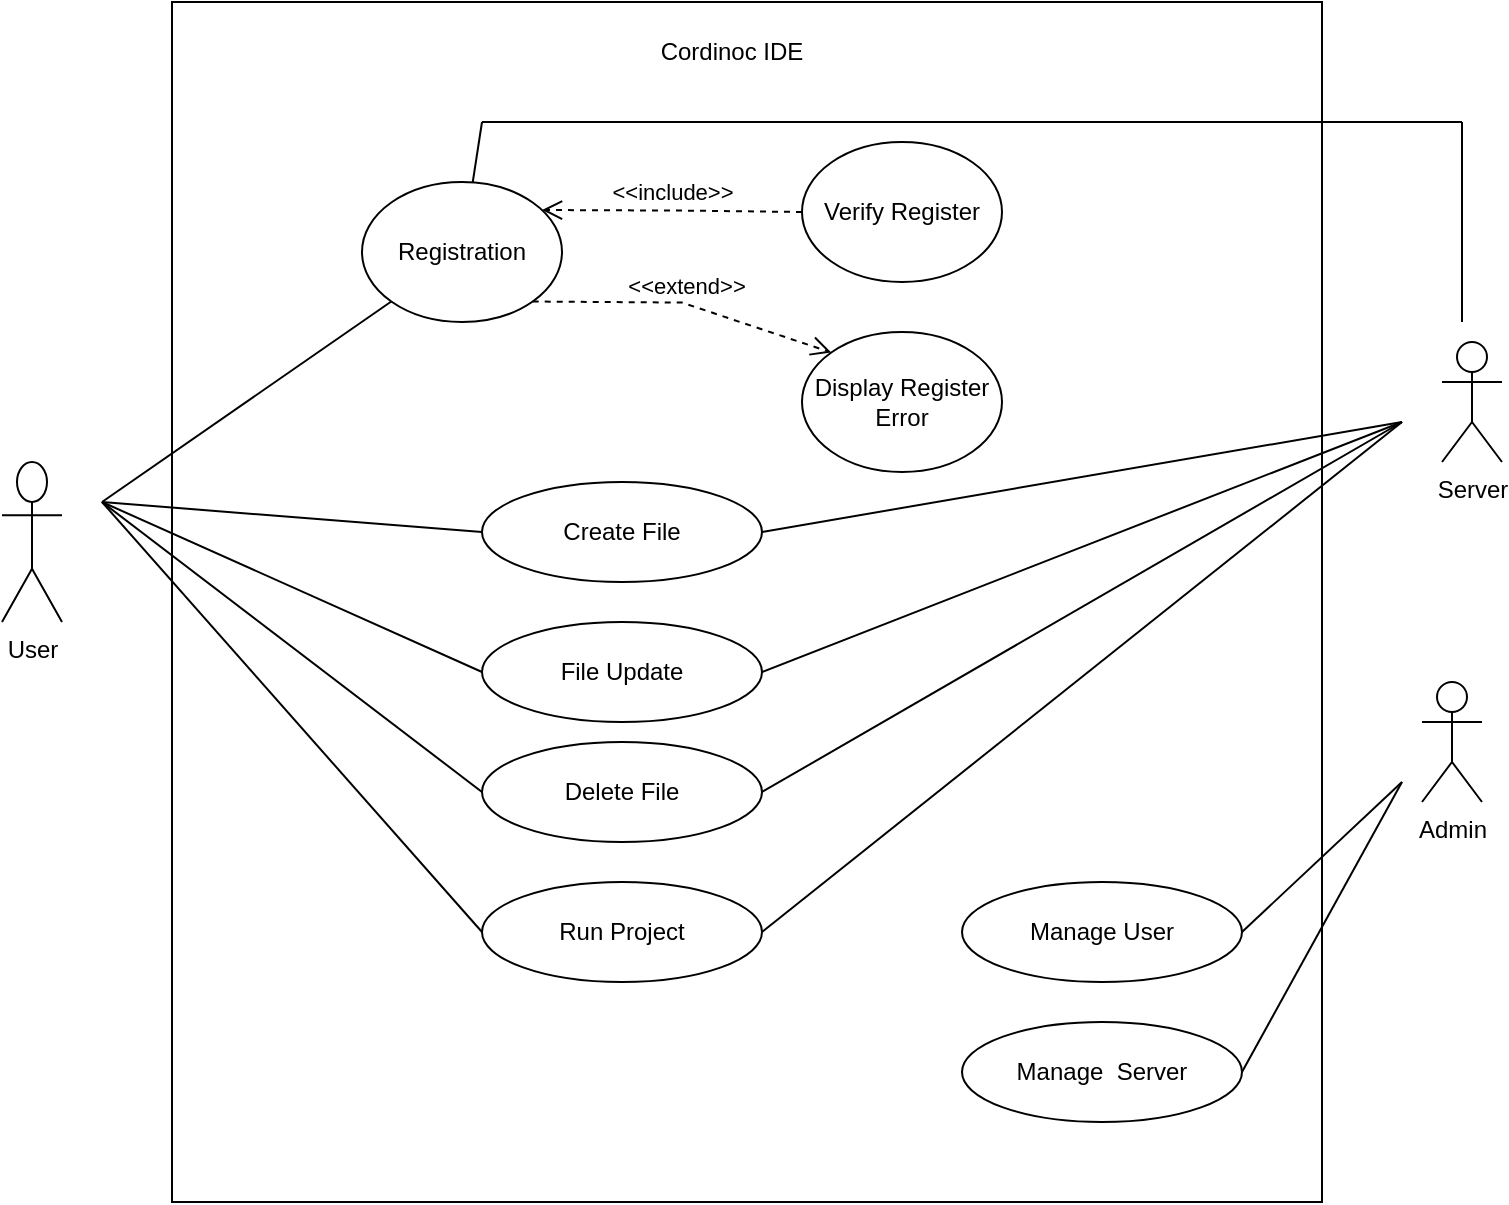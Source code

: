 <mxfile version="15.8.7" type="device" pages="5"><diagram id="yneO_cN_d77P0rwf6R73" name="Use Case Diagram"><mxGraphModel dx="1656" dy="1015" grid="1" gridSize="10" guides="1" tooltips="1" connect="1" arrows="1" fold="1" page="1" pageScale="1" pageWidth="850" pageHeight="1100" background="none" math="0" shadow="0"><root><mxCell id="0"/><mxCell id="1" parent="0"/><mxCell id="pXjW-P-ihiqSrPdbSdJ--1" value="User" style="shape=umlActor;verticalLabelPosition=bottom;verticalAlign=top;html=1;" parent="1" vertex="1"><mxGeometry x="40" y="370" width="30" height="80" as="geometry"/></mxCell><mxCell id="pXjW-P-ihiqSrPdbSdJ--2" value="Server" style="shape=umlActor;verticalLabelPosition=bottom;verticalAlign=top;html=1;" parent="1" vertex="1"><mxGeometry x="760" y="310" width="30" height="60" as="geometry"/></mxCell><mxCell id="pXjW-P-ihiqSrPdbSdJ--3" value="" style="html=1;" parent="1" vertex="1"><mxGeometry x="125" y="140" width="575" height="600" as="geometry"/></mxCell><mxCell id="pXjW-P-ihiqSrPdbSdJ--5" value="Registration" style="ellipse;whiteSpace=wrap;html=1;" parent="1" vertex="1"><mxGeometry x="220" y="230" width="100" height="70" as="geometry"/></mxCell><mxCell id="pXjW-P-ihiqSrPdbSdJ--6" value="File Update" style="ellipse;whiteSpace=wrap;html=1;" parent="1" vertex="1"><mxGeometry x="280" y="450" width="140" height="50" as="geometry"/></mxCell><mxCell id="pXjW-P-ihiqSrPdbSdJ--7" value="Delete File" style="ellipse;whiteSpace=wrap;html=1;" parent="1" vertex="1"><mxGeometry x="280" y="510" width="140" height="50" as="geometry"/></mxCell><mxCell id="pXjW-P-ihiqSrPdbSdJ--8" value="Create File" style="ellipse;whiteSpace=wrap;html=1;" parent="1" vertex="1"><mxGeometry x="280" y="380" width="140" height="50" as="geometry"/></mxCell><mxCell id="pXjW-P-ihiqSrPdbSdJ--10" value="Verify Register" style="ellipse;whiteSpace=wrap;html=1;" parent="1" vertex="1"><mxGeometry x="440" y="210" width="100" height="70" as="geometry"/></mxCell><mxCell id="pXjW-P-ihiqSrPdbSdJ--11" value="Display Register Error" style="ellipse;whiteSpace=wrap;html=1;" parent="1" vertex="1"><mxGeometry x="440" y="305" width="100" height="70" as="geometry"/></mxCell><mxCell id="pXjW-P-ihiqSrPdbSdJ--14" value="Run Project" style="ellipse;whiteSpace=wrap;html=1;" parent="1" vertex="1"><mxGeometry x="280" y="580" width="140" height="50" as="geometry"/></mxCell><mxCell id="pXjW-P-ihiqSrPdbSdJ--16" value="Manage User" style="ellipse;whiteSpace=wrap;html=1;" parent="1" vertex="1"><mxGeometry x="520" y="580" width="140" height="50" as="geometry"/></mxCell><mxCell id="pXjW-P-ihiqSrPdbSdJ--17" value="Admin" style="shape=umlActor;verticalLabelPosition=bottom;verticalAlign=top;html=1;" parent="1" vertex="1"><mxGeometry x="750" y="480" width="30" height="60" as="geometry"/></mxCell><mxCell id="pXjW-P-ihiqSrPdbSdJ--20" value="&amp;lt;&amp;lt;include&amp;gt;&amp;gt;" style="html=1;verticalAlign=bottom;endArrow=open;dashed=1;endSize=8;rounded=0;exitX=0;exitY=0.5;exitDx=0;exitDy=0;" parent="1" source="pXjW-P-ihiqSrPdbSdJ--10" edge="1"><mxGeometry relative="1" as="geometry"><mxPoint x="420" y="244.29" as="sourcePoint"/><mxPoint x="310" y="244" as="targetPoint"/><Array as="points"><mxPoint x="380" y="244.29"/></Array></mxGeometry></mxCell><mxCell id="pXjW-P-ihiqSrPdbSdJ--22" value="&amp;lt;&amp;lt;extend&amp;gt;&amp;gt;" style="html=1;verticalAlign=bottom;endArrow=open;dashed=1;endSize=8;rounded=0;exitX=1;exitY=1;exitDx=0;exitDy=0;entryX=0;entryY=0;entryDx=0;entryDy=0;" parent="1" source="pXjW-P-ihiqSrPdbSdJ--5" target="pXjW-P-ihiqSrPdbSdJ--11" edge="1"><mxGeometry relative="1" as="geometry"><mxPoint x="440" y="291" as="sourcePoint"/><mxPoint x="310" y="290.0" as="targetPoint"/><Array as="points"><mxPoint x="380" y="290.29"/></Array></mxGeometry></mxCell><mxCell id="pXjW-P-ihiqSrPdbSdJ--25" value="" style="endArrow=none;html=1;rounded=0;entryX=0;entryY=1;entryDx=0;entryDy=0;" parent="1" target="pXjW-P-ihiqSrPdbSdJ--5" edge="1"><mxGeometry width="50" height="50" relative="1" as="geometry"><mxPoint x="90" y="390" as="sourcePoint"/><mxPoint x="480" y="370" as="targetPoint"/></mxGeometry></mxCell><mxCell id="pXjW-P-ihiqSrPdbSdJ--26" value="" style="endArrow=none;html=1;rounded=0;entryX=0;entryY=0.5;entryDx=0;entryDy=0;" parent="1" target="pXjW-P-ihiqSrPdbSdJ--8" edge="1"><mxGeometry width="50" height="50" relative="1" as="geometry"><mxPoint x="90" y="390" as="sourcePoint"/><mxPoint x="244.282" y="299.492" as="targetPoint"/></mxGeometry></mxCell><mxCell id="pXjW-P-ihiqSrPdbSdJ--27" value="" style="endArrow=none;html=1;rounded=0;entryX=0;entryY=0.5;entryDx=0;entryDy=0;" parent="1" target="pXjW-P-ihiqSrPdbSdJ--6" edge="1"><mxGeometry width="50" height="50" relative="1" as="geometry"><mxPoint x="90" y="390" as="sourcePoint"/><mxPoint x="300.0" y="435" as="targetPoint"/></mxGeometry></mxCell><mxCell id="pXjW-P-ihiqSrPdbSdJ--28" value="" style="endArrow=none;html=1;rounded=0;entryX=0;entryY=0.5;entryDx=0;entryDy=0;" parent="1" target="pXjW-P-ihiqSrPdbSdJ--7" edge="1"><mxGeometry width="50" height="50" relative="1" as="geometry"><mxPoint x="90" y="390" as="sourcePoint"/><mxPoint x="300.0" y="505" as="targetPoint"/></mxGeometry></mxCell><mxCell id="pXjW-P-ihiqSrPdbSdJ--29" value="" style="endArrow=none;html=1;rounded=0;entryX=0;entryY=0.5;entryDx=0;entryDy=0;" parent="1" target="pXjW-P-ihiqSrPdbSdJ--14" edge="1"><mxGeometry width="50" height="50" relative="1" as="geometry"><mxPoint x="90" y="390" as="sourcePoint"/><mxPoint x="290.0" y="545" as="targetPoint"/></mxGeometry></mxCell><mxCell id="pXjW-P-ihiqSrPdbSdJ--31" value="Manage&amp;nbsp; Server" style="ellipse;whiteSpace=wrap;html=1;" parent="1" vertex="1"><mxGeometry x="520" y="650" width="140" height="50" as="geometry"/></mxCell><mxCell id="pXjW-P-ihiqSrPdbSdJ--32" value="" style="endArrow=none;html=1;rounded=0;exitX=1;exitY=0.5;exitDx=0;exitDy=0;" parent="1" source="pXjW-P-ihiqSrPdbSdJ--16" edge="1"><mxGeometry width="50" height="50" relative="1" as="geometry"><mxPoint x="430" y="420" as="sourcePoint"/><mxPoint x="740" y="530" as="targetPoint"/></mxGeometry></mxCell><mxCell id="pXjW-P-ihiqSrPdbSdJ--33" value="" style="endArrow=none;html=1;rounded=0;exitX=1;exitY=0.5;exitDx=0;exitDy=0;" parent="1" source="pXjW-P-ihiqSrPdbSdJ--31" edge="1"><mxGeometry width="50" height="50" relative="1" as="geometry"><mxPoint x="660" y="465" as="sourcePoint"/><mxPoint x="740" y="530" as="targetPoint"/></mxGeometry></mxCell><mxCell id="pXjW-P-ihiqSrPdbSdJ--34" value="" style="endArrow=none;html=1;rounded=0;exitX=1;exitY=0.5;exitDx=0;exitDy=0;" parent="1" source="pXjW-P-ihiqSrPdbSdJ--8" edge="1"><mxGeometry width="50" height="50" relative="1" as="geometry"><mxPoint x="430" y="420" as="sourcePoint"/><mxPoint x="740" y="350" as="targetPoint"/></mxGeometry></mxCell><mxCell id="pXjW-P-ihiqSrPdbSdJ--35" value="" style="endArrow=none;html=1;rounded=0;exitX=1;exitY=0.5;exitDx=0;exitDy=0;" parent="1" source="pXjW-P-ihiqSrPdbSdJ--6" edge="1"><mxGeometry width="50" height="50" relative="1" as="geometry"><mxPoint x="430.0" y="415" as="sourcePoint"/><mxPoint x="740" y="350" as="targetPoint"/></mxGeometry></mxCell><mxCell id="pXjW-P-ihiqSrPdbSdJ--36" value="" style="endArrow=none;html=1;rounded=0;exitX=1;exitY=0.5;exitDx=0;exitDy=0;" parent="1" source="pXjW-P-ihiqSrPdbSdJ--7" edge="1"><mxGeometry width="50" height="50" relative="1" as="geometry"><mxPoint x="430.0" y="485" as="sourcePoint"/><mxPoint x="740" y="350" as="targetPoint"/></mxGeometry></mxCell><mxCell id="pXjW-P-ihiqSrPdbSdJ--38" value="" style="endArrow=none;html=1;rounded=0;exitX=1;exitY=0.5;exitDx=0;exitDy=0;" parent="1" source="pXjW-P-ihiqSrPdbSdJ--14" edge="1"><mxGeometry width="50" height="50" relative="1" as="geometry"><mxPoint x="430" y="420" as="sourcePoint"/><mxPoint x="740" y="350" as="targetPoint"/></mxGeometry></mxCell><mxCell id="pXjW-P-ihiqSrPdbSdJ--39" value="" style="endArrow=none;html=1;rounded=0;" parent="1" edge="1"><mxGeometry width="50" height="50" relative="1" as="geometry"><mxPoint x="280" y="200" as="sourcePoint"/><mxPoint x="770" y="200" as="targetPoint"/></mxGeometry></mxCell><mxCell id="pXjW-P-ihiqSrPdbSdJ--40" value="" style="endArrow=none;html=1;rounded=0;" parent="1" source="pXjW-P-ihiqSrPdbSdJ--5" edge="1"><mxGeometry width="50" height="50" relative="1" as="geometry"><mxPoint x="430" y="420" as="sourcePoint"/><mxPoint x="280" y="200" as="targetPoint"/></mxGeometry></mxCell><mxCell id="pXjW-P-ihiqSrPdbSdJ--41" value="" style="endArrow=none;html=1;rounded=0;" parent="1" edge="1"><mxGeometry width="50" height="50" relative="1" as="geometry"><mxPoint x="770" y="300" as="sourcePoint"/><mxPoint x="770" y="200" as="targetPoint"/></mxGeometry></mxCell><mxCell id="pXjW-P-ihiqSrPdbSdJ--43" value="Cordinoc IDE" style="text;html=1;strokeColor=none;fillColor=none;align=center;verticalAlign=middle;whiteSpace=wrap;rounded=0;" parent="1" vertex="1"><mxGeometry x="345" y="150" width="120" height="30" as="geometry"/></mxCell></root></mxGraphModel></diagram><diagram id="6vgxz83QnEF1hBX-4mEQ" name="ER Diagram"><mxGraphModel dx="5632" dy="3452" grid="1" gridSize="10" guides="1" tooltips="1" connect="1" arrows="1" fold="1" page="1" pageScale="1" pageWidth="1169" pageHeight="1654" math="0" shadow="0"><root><mxCell id="0"/><mxCell id="1" parent="0"/><mxCell id="8YasDyZ58a917BQ2KfLL-1" value="login" style="whiteSpace=wrap;html=1;align=center;" parent="1" vertex="1"><mxGeometry x="1854" y="1240" width="100" height="40" as="geometry"/></mxCell><mxCell id="8YasDyZ58a917BQ2KfLL-2" value="storage" style="whiteSpace=wrap;html=1;align=center;" parent="1" vertex="1"><mxGeometry x="1530" y="1070" width="100" height="40" as="geometry"/></mxCell><mxCell id="8YasDyZ58a917BQ2KfLL-3" value="chat" style="whiteSpace=wrap;html=1;align=center;" parent="1" vertex="1"><mxGeometry x="1400" y="920" width="100" height="40" as="geometry"/></mxCell><mxCell id="8YasDyZ58a917BQ2KfLL-4" value="Server" style="whiteSpace=wrap;html=1;align=center;" parent="1" vertex="1"><mxGeometry x="840" y="780" width="100" height="40" as="geometry"/></mxCell><mxCell id="8YasDyZ58a917BQ2KfLL-5" value="Admin panel" style="whiteSpace=wrap;html=1;align=center;" parent="1" vertex="1"><mxGeometry x="470" y="780" width="100" height="40" as="geometry"/></mxCell><mxCell id="8YasDyZ58a917BQ2KfLL-6" value="User" style="whiteSpace=wrap;html=1;align=center;" parent="1" vertex="1"><mxGeometry x="470" y="340" width="100" height="40" as="geometry"/></mxCell><mxCell id="8YasDyZ58a917BQ2KfLL-7" value="version" style="whiteSpace=wrap;html=1;align=center;" parent="1" vertex="1"><mxGeometry x="1510" y="460" width="100" height="40" as="geometry"/></mxCell><mxCell id="8YasDyZ58a917BQ2KfLL-8" value="register by" style="shape=rhombus;perimeter=rhombusPerimeter;whiteSpace=wrap;html=1;align=center;" parent="1" vertex="1"><mxGeometry x="460" y="600" width="120" height="60" as="geometry"/></mxCell><mxCell id="8YasDyZ58a917BQ2KfLL-9" value="control" style="shape=rhombus;perimeter=rhombusPerimeter;whiteSpace=wrap;html=1;align=center;" parent="1" vertex="1"><mxGeometry x="650" y="770" width="120" height="60" as="geometry"/></mxCell><mxCell id="8YasDyZ58a917BQ2KfLL-10" value="gather" style="shape=rhombus;perimeter=rhombusPerimeter;whiteSpace=wrap;html=1;align=center;" parent="1" vertex="1"><mxGeometry x="1030" y="910" width="120" height="60" as="geometry"/></mxCell><mxCell id="8YasDyZ58a917BQ2KfLL-11" value="get" style="shape=rhombus;perimeter=rhombusPerimeter;whiteSpace=wrap;html=1;align=center;" parent="1" vertex="1"><mxGeometry x="1020" y="1020" width="120" height="60" as="geometry"/></mxCell><mxCell id="8YasDyZ58a917BQ2KfLL-12" value="has" style="shape=rhombus;perimeter=rhombusPerimeter;whiteSpace=wrap;html=1;align=center;" parent="1" vertex="1"><mxGeometry x="920" y="1230" width="120" height="60" as="geometry"/></mxCell><mxCell id="8YasDyZ58a917BQ2KfLL-13" value="" style="endArrow=none;html=1;rounded=0;exitX=0.5;exitY=1;exitDx=0;exitDy=0;entryX=0;entryY=0.5;entryDx=0;entryDy=0;" parent="1" source="8YasDyZ58a917BQ2KfLL-4" target="8YasDyZ58a917BQ2KfLL-12" edge="1"><mxGeometry relative="1" as="geometry"><mxPoint x="970" y="720" as="sourcePoint"/><mxPoint x="1130" y="720" as="targetPoint"/></mxGeometry></mxCell><mxCell id="8YasDyZ58a917BQ2KfLL-14" value="" style="endArrow=none;html=1;rounded=0;entryX=0;entryY=0.5;entryDx=0;entryDy=0;exitX=1;exitY=0.5;exitDx=0;exitDy=0;" parent="1" source="8YasDyZ58a917BQ2KfLL-12" target="8YasDyZ58a917BQ2KfLL-1" edge="1"><mxGeometry relative="1" as="geometry"><mxPoint x="970" y="720" as="sourcePoint"/><mxPoint x="1130" y="720" as="targetPoint"/></mxGeometry></mxCell><mxCell id="8YasDyZ58a917BQ2KfLL-15" value="" style="endArrow=none;html=1;rounded=0;exitX=0.75;exitY=1;exitDx=0;exitDy=0;entryX=0;entryY=0.5;entryDx=0;entryDy=0;" parent="1" source="8YasDyZ58a917BQ2KfLL-4" target="8YasDyZ58a917BQ2KfLL-11" edge="1"><mxGeometry relative="1" as="geometry"><mxPoint x="970" y="720" as="sourcePoint"/><mxPoint x="1130" y="720" as="targetPoint"/></mxGeometry></mxCell><mxCell id="8YasDyZ58a917BQ2KfLL-16" value="" style="endArrow=none;html=1;rounded=0;entryX=0;entryY=0.5;entryDx=0;entryDy=0;exitX=1;exitY=0.5;exitDx=0;exitDy=0;" parent="1" source="8YasDyZ58a917BQ2KfLL-11" target="8YasDyZ58a917BQ2KfLL-2" edge="1"><mxGeometry relative="1" as="geometry"><mxPoint x="970" y="720" as="sourcePoint"/><mxPoint x="1130" y="720" as="targetPoint"/></mxGeometry></mxCell><mxCell id="8YasDyZ58a917BQ2KfLL-17" value="" style="endArrow=none;html=1;rounded=0;exitX=1;exitY=1;exitDx=0;exitDy=0;entryX=0;entryY=0.5;entryDx=0;entryDy=0;" parent="1" source="8YasDyZ58a917BQ2KfLL-4" target="8YasDyZ58a917BQ2KfLL-10" edge="1"><mxGeometry relative="1" as="geometry"><mxPoint x="970" y="720" as="sourcePoint"/><mxPoint x="1130" y="720" as="targetPoint"/></mxGeometry></mxCell><mxCell id="8YasDyZ58a917BQ2KfLL-18" value="" style="endArrow=none;html=1;rounded=0;entryX=0;entryY=0.5;entryDx=0;entryDy=0;exitX=1;exitY=0.5;exitDx=0;exitDy=0;" parent="1" source="8YasDyZ58a917BQ2KfLL-10" target="8YasDyZ58a917BQ2KfLL-3" edge="1"><mxGeometry relative="1" as="geometry"><mxPoint x="970" y="720" as="sourcePoint"/><mxPoint x="1130" y="720" as="targetPoint"/></mxGeometry></mxCell><mxCell id="8YasDyZ58a917BQ2KfLL-19" value="" style="endArrow=none;html=1;rounded=0;entryX=0;entryY=0.5;entryDx=0;entryDy=0;" parent="1" source="8YasDyZ58a917BQ2KfLL-9" target="8YasDyZ58a917BQ2KfLL-4" edge="1"><mxGeometry relative="1" as="geometry"><mxPoint x="750" y="720" as="sourcePoint"/><mxPoint x="910" y="720" as="targetPoint"/></mxGeometry></mxCell><mxCell id="8YasDyZ58a917BQ2KfLL-20" value="" style="endArrow=none;html=1;rounded=0;exitX=1;exitY=0.5;exitDx=0;exitDy=0;entryX=0;entryY=0.5;entryDx=0;entryDy=0;" parent="1" source="8YasDyZ58a917BQ2KfLL-5" target="8YasDyZ58a917BQ2KfLL-9" edge="1"><mxGeometry relative="1" as="geometry"><mxPoint x="750" y="720" as="sourcePoint"/><mxPoint x="910" y="720" as="targetPoint"/></mxGeometry></mxCell><mxCell id="8YasDyZ58a917BQ2KfLL-22" value="" style="endArrow=none;html=1;rounded=0;exitX=0.5;exitY=0;exitDx=0;exitDy=0;" parent="1" source="8YasDyZ58a917BQ2KfLL-8" target="8YasDyZ58a917BQ2KfLL-6" edge="1"><mxGeometry relative="1" as="geometry"><mxPoint x="750" y="720" as="sourcePoint"/><mxPoint x="910" y="720" as="targetPoint"/></mxGeometry></mxCell><mxCell id="8YasDyZ58a917BQ2KfLL-23" value="has" style="shape=rhombus;perimeter=rhombusPerimeter;whiteSpace=wrap;html=1;align=center;" parent="1" vertex="1"><mxGeometry x="690" y="330" width="120" height="60" as="geometry"/></mxCell><mxCell id="8YasDyZ58a917BQ2KfLL-24" value="files" style="whiteSpace=wrap;html=1;align=center;" parent="1" vertex="1"><mxGeometry x="930" y="340" width="100" height="40" as="geometry"/></mxCell><mxCell id="8YasDyZ58a917BQ2KfLL-25" value="" style="endArrow=none;html=1;rounded=0;entryX=0;entryY=0.5;entryDx=0;entryDy=0;exitX=1;exitY=0.5;exitDx=0;exitDy=0;" parent="1" source="8YasDyZ58a917BQ2KfLL-6" target="8YasDyZ58a917BQ2KfLL-23" edge="1"><mxGeometry relative="1" as="geometry"><mxPoint x="640" y="490" as="sourcePoint"/><mxPoint x="940" y="720" as="targetPoint"/></mxGeometry></mxCell><mxCell id="8YasDyZ58a917BQ2KfLL-26" value="" style="endArrow=none;html=1;rounded=0;entryX=0;entryY=0.5;entryDx=0;entryDy=0;exitX=1;exitY=0.5;exitDx=0;exitDy=0;" parent="1" source="8YasDyZ58a917BQ2KfLL-23" target="8YasDyZ58a917BQ2KfLL-24" edge="1"><mxGeometry relative="1" as="geometry"><mxPoint x="780" y="720" as="sourcePoint"/><mxPoint x="940" y="720" as="targetPoint"/></mxGeometry></mxCell><mxCell id="8YasDyZ58a917BQ2KfLL-27" value="control" style="shape=rhombus;perimeter=rhombusPerimeter;whiteSpace=wrap;html=1;align=center;" parent="1" vertex="1"><mxGeometry x="1200" y="330" width="120" height="60" as="geometry"/></mxCell><mxCell id="8YasDyZ58a917BQ2KfLL-28" value="" style="endArrow=none;html=1;rounded=0;entryX=0;entryY=0.5;entryDx=0;entryDy=0;exitX=1;exitY=0.5;exitDx=0;exitDy=0;" parent="1" source="8YasDyZ58a917BQ2KfLL-24" target="8YasDyZ58a917BQ2KfLL-27" edge="1"><mxGeometry relative="1" as="geometry"><mxPoint x="1110" y="420" as="sourcePoint"/><mxPoint x="940" y="920" as="targetPoint"/></mxGeometry></mxCell><mxCell id="8YasDyZ58a917BQ2KfLL-29" value="" style="endArrow=none;html=1;rounded=0;exitX=0.5;exitY=0;exitDx=0;exitDy=0;entryX=1;entryY=0.5;entryDx=0;entryDy=0;" parent="1" source="8YasDyZ58a917BQ2KfLL-7" target="8YasDyZ58a917BQ2KfLL-27" edge="1"><mxGeometry relative="1" as="geometry"><mxPoint x="780" y="920" as="sourcePoint"/><mxPoint x="940" y="920" as="targetPoint"/></mxGeometry></mxCell><mxCell id="8YasDyZ58a917BQ2KfLL-30" value="Site" style="whiteSpace=wrap;html=1;align=center;" parent="1" vertex="1"><mxGeometry x="470" y="1110" width="100" height="40" as="geometry"/></mxCell><mxCell id="8YasDyZ58a917BQ2KfLL-31" value="control" style="shape=rhombus;perimeter=rhombusPerimeter;whiteSpace=wrap;html=1;align=center;" parent="1" vertex="1"><mxGeometry x="460" y="910" width="120" height="60" as="geometry"/></mxCell><mxCell id="8YasDyZ58a917BQ2KfLL-32" value="" style="endArrow=none;html=1;rounded=0;exitX=0.5;exitY=1;exitDx=0;exitDy=0;entryX=0.5;entryY=0;entryDx=0;entryDy=0;" parent="1" source="8YasDyZ58a917BQ2KfLL-5" target="8YasDyZ58a917BQ2KfLL-31" edge="1"><mxGeometry relative="1" as="geometry"><mxPoint x="880" y="820" as="sourcePoint"/><mxPoint x="1040" y="820" as="targetPoint"/></mxGeometry></mxCell><mxCell id="8YasDyZ58a917BQ2KfLL-33" value="" style="endArrow=none;html=1;rounded=0;exitX=0.5;exitY=1;exitDx=0;exitDy=0;entryX=0.5;entryY=0;entryDx=0;entryDy=0;" parent="1" source="8YasDyZ58a917BQ2KfLL-31" target="8YasDyZ58a917BQ2KfLL-30" edge="1"><mxGeometry relative="1" as="geometry"><mxPoint x="880" y="820" as="sourcePoint"/><mxPoint x="1040" y="820" as="targetPoint"/></mxGeometry></mxCell><mxCell id="8YasDyZ58a917BQ2KfLL-34" value="site_cat" style="whiteSpace=wrap;html=1;align=center;" parent="1" vertex="1"><mxGeometry x="470" y="1320" width="100" height="40" as="geometry"/></mxCell><mxCell id="8YasDyZ58a917BQ2KfLL-35" value="template" style="whiteSpace=wrap;html=1;align=center;" parent="1" vertex="1"><mxGeometry x="960" y="1330" width="100" height="40" as="geometry"/></mxCell><mxCell id="8YasDyZ58a917BQ2KfLL-36" value="has" style="shape=rhombus;perimeter=rhombusPerimeter;whiteSpace=wrap;html=1;align=center;" parent="1" vertex="1"><mxGeometry x="690" y="1320" width="120" height="60" as="geometry"/></mxCell><mxCell id="8YasDyZ58a917BQ2KfLL-37" value="has" style="shape=rhombus;perimeter=rhombusPerimeter;whiteSpace=wrap;html=1;align=center;" parent="1" vertex="1"><mxGeometry x="460" y="1210" width="120" height="60" as="geometry"/></mxCell><mxCell id="8YasDyZ58a917BQ2KfLL-38" value="" style="endArrow=none;html=1;rounded=0;exitX=0.5;exitY=1;exitDx=0;exitDy=0;entryX=0.5;entryY=0;entryDx=0;entryDy=0;" parent="1" source="8YasDyZ58a917BQ2KfLL-30" target="8YasDyZ58a917BQ2KfLL-37" edge="1"><mxGeometry relative="1" as="geometry"><mxPoint x="1070" y="1020" as="sourcePoint"/><mxPoint x="1230" y="1020" as="targetPoint"/></mxGeometry></mxCell><mxCell id="8YasDyZ58a917BQ2KfLL-39" value="" style="endArrow=none;html=1;rounded=0;exitX=0.5;exitY=1;exitDx=0;exitDy=0;" parent="1" source="8YasDyZ58a917BQ2KfLL-37" target="8YasDyZ58a917BQ2KfLL-34" edge="1"><mxGeometry relative="1" as="geometry"><mxPoint x="1070" y="1020" as="sourcePoint"/><mxPoint x="720" y="1220" as="targetPoint"/></mxGeometry></mxCell><mxCell id="8YasDyZ58a917BQ2KfLL-40" value="" style="endArrow=none;html=1;rounded=0;exitX=1;exitY=0.75;exitDx=0;exitDy=0;entryX=0;entryY=0.5;entryDx=0;entryDy=0;" parent="1" source="8YasDyZ58a917BQ2KfLL-34" target="8YasDyZ58a917BQ2KfLL-36" edge="1"><mxGeometry relative="1" as="geometry"><mxPoint x="1180" y="1020" as="sourcePoint"/><mxPoint x="1340" y="1020" as="targetPoint"/></mxGeometry></mxCell><mxCell id="8YasDyZ58a917BQ2KfLL-41" value="" style="endArrow=none;html=1;rounded=0;entryX=0;entryY=0.5;entryDx=0;entryDy=0;exitX=1;exitY=0.5;exitDx=0;exitDy=0;" parent="1" source="8YasDyZ58a917BQ2KfLL-36" target="8YasDyZ58a917BQ2KfLL-35" edge="1"><mxGeometry relative="1" as="geometry"><mxPoint x="1180" y="1020" as="sourcePoint"/><mxPoint x="1340" y="1020" as="targetPoint"/></mxGeometry></mxCell><mxCell id="8YasDyZ58a917BQ2KfLL-42" value="" style="endArrow=none;html=1;rounded=0;exitX=0.5;exitY=1;exitDx=0;exitDy=0;entryX=0.5;entryY=0;entryDx=0;entryDy=0;" parent="1" source="8YasDyZ58a917BQ2KfLL-8" target="8YasDyZ58a917BQ2KfLL-5" edge="1"><mxGeometry relative="1" as="geometry"><mxPoint x="820" y="460" as="sourcePoint"/><mxPoint x="980" y="460" as="targetPoint"/></mxGeometry></mxCell><mxCell id="8YasDyZ58a917BQ2KfLL-43" value="work in" style="shape=rhombus;perimeter=rhombusPerimeter;whiteSpace=wrap;html=1;align=center;" parent="1" vertex="1"><mxGeometry x="640" y="630" width="120" height="60" as="geometry"/></mxCell><mxCell id="8YasDyZ58a917BQ2KfLL-44" value="" style="endArrow=none;html=1;rounded=0;entryX=0;entryY=0.5;entryDx=0;entryDy=0;exitX=0.688;exitY=1.045;exitDx=0;exitDy=0;exitPerimeter=0;" parent="1" source="8YasDyZ58a917BQ2KfLL-6" target="8YasDyZ58a917BQ2KfLL-43" edge="1"><mxGeometry relative="1" as="geometry"><mxPoint x="530" y="390" as="sourcePoint"/><mxPoint x="970" y="450" as="targetPoint"/></mxGeometry></mxCell><mxCell id="8YasDyZ58a917BQ2KfLL-45" value="" style="endArrow=none;html=1;rounded=0;exitX=1;exitY=0.5;exitDx=0;exitDy=0;entryX=0.5;entryY=0;entryDx=0;entryDy=0;" parent="1" source="8YasDyZ58a917BQ2KfLL-43" target="8YasDyZ58a917BQ2KfLL-4" edge="1"><mxGeometry relative="1" as="geometry"><mxPoint x="810" y="450" as="sourcePoint"/><mxPoint x="1000" y="620" as="targetPoint"/></mxGeometry></mxCell><mxCell id="8YasDyZ58a917BQ2KfLL-46" value="user_id" style="ellipse;whiteSpace=wrap;html=1;align=center;fontStyle=4;" parent="1" vertex="1"><mxGeometry x="350" y="270" width="100" height="40" as="geometry"/></mxCell><mxCell id="8YasDyZ58a917BQ2KfLL-47" value="type" style="ellipse;whiteSpace=wrap;html=1;align=center;" parent="1" vertex="1"><mxGeometry x="835" y="230" width="100" height="40" as="geometry"/></mxCell><mxCell id="8YasDyZ58a917BQ2KfLL-48" value="email" style="ellipse;whiteSpace=wrap;html=1;align=center;" parent="1" vertex="1"><mxGeometry x="310" y="350" width="100" height="40" as="geometry"/></mxCell><mxCell id="8YasDyZ58a917BQ2KfLL-49" value="L_name" style="ellipse;whiteSpace=wrap;html=1;align=center;" parent="1" vertex="1"><mxGeometry x="530" y="180" width="100" height="40" as="geometry"/></mxCell><mxCell id="8YasDyZ58a917BQ2KfLL-50" value="name" style="ellipse;whiteSpace=wrap;html=1;align=center;" parent="1" vertex="1"><mxGeometry x="470" y="250" width="100" height="40" as="geometry"/></mxCell><mxCell id="8YasDyZ58a917BQ2KfLL-51" value="password" style="ellipse;whiteSpace=wrap;html=1;align=center;" parent="1" vertex="1"><mxGeometry x="590" y="290" width="100" height="40" as="geometry"/></mxCell><mxCell id="8YasDyZ58a917BQ2KfLL-52" value="F_name" style="ellipse;whiteSpace=wrap;html=1;align=center;" parent="1" vertex="1"><mxGeometry x="410" y="180" width="100" height="40" as="geometry"/></mxCell><mxCell id="8YasDyZ58a917BQ2KfLL-53" value="" style="endArrow=none;html=1;rounded=0;exitX=0.276;exitY=0.985;exitDx=0;exitDy=0;exitPerimeter=0;entryX=0.7;entryY=0.075;entryDx=0;entryDy=0;entryPerimeter=0;" parent="1" source="8YasDyZ58a917BQ2KfLL-49" target="8YasDyZ58a917BQ2KfLL-50" edge="1"><mxGeometry relative="1" as="geometry"><mxPoint x="740" y="350" as="sourcePoint"/><mxPoint x="900" y="350" as="targetPoint"/></mxGeometry></mxCell><mxCell id="8YasDyZ58a917BQ2KfLL-54" value="" style="endArrow=none;html=1;rounded=0;entryX=0.34;entryY=0.075;entryDx=0;entryDy=0;entryPerimeter=0;" parent="1" source="8YasDyZ58a917BQ2KfLL-52" target="8YasDyZ58a917BQ2KfLL-50" edge="1"><mxGeometry relative="1" as="geometry"><mxPoint x="500" y="220" as="sourcePoint"/><mxPoint x="900" y="350" as="targetPoint"/></mxGeometry></mxCell><mxCell id="8YasDyZ58a917BQ2KfLL-55" value="" style="endArrow=none;html=1;rounded=0;exitX=1;exitY=1;exitDx=0;exitDy=0;entryX=0.136;entryY=0.005;entryDx=0;entryDy=0;entryPerimeter=0;" parent="1" source="8YasDyZ58a917BQ2KfLL-46" target="8YasDyZ58a917BQ2KfLL-6" edge="1"><mxGeometry relative="1" as="geometry"><mxPoint x="550" y="350" as="sourcePoint"/><mxPoint x="710" y="350" as="targetPoint"/></mxGeometry></mxCell><mxCell id="8YasDyZ58a917BQ2KfLL-56" value="" style="endArrow=none;html=1;rounded=0;exitX=1;exitY=0.5;exitDx=0;exitDy=0;entryX=0;entryY=0.75;entryDx=0;entryDy=0;" parent="1" source="8YasDyZ58a917BQ2KfLL-48" target="8YasDyZ58a917BQ2KfLL-6" edge="1"><mxGeometry relative="1" as="geometry"><mxPoint x="550" y="350" as="sourcePoint"/><mxPoint x="710" y="350" as="targetPoint"/></mxGeometry></mxCell><mxCell id="8YasDyZ58a917BQ2KfLL-57" value="" style="endArrow=none;html=1;rounded=0;entryX=0;entryY=1;entryDx=0;entryDy=0;" parent="1" target="8YasDyZ58a917BQ2KfLL-51" edge="1"><mxGeometry relative="1" as="geometry"><mxPoint x="570" y="350" as="sourcePoint"/><mxPoint x="710" y="350" as="targetPoint"/></mxGeometry></mxCell><mxCell id="8YasDyZ58a917BQ2KfLL-58" value="" style="endArrow=none;html=1;rounded=0;exitX=0.5;exitY=1;exitDx=0;exitDy=0;" parent="1" source="8YasDyZ58a917BQ2KfLL-50" target="8YasDyZ58a917BQ2KfLL-6" edge="1"><mxGeometry relative="1" as="geometry"><mxPoint x="680" y="350" as="sourcePoint"/><mxPoint x="840" y="350" as="targetPoint"/></mxGeometry></mxCell><mxCell id="8YasDyZ58a917BQ2KfLL-59" value="F_id" style="ellipse;whiteSpace=wrap;html=1;align=center;fontStyle=4;" parent="1" vertex="1"><mxGeometry x="1000" y="260" width="100" height="40" as="geometry"/></mxCell><mxCell id="8YasDyZ58a917BQ2KfLL-60" value="directory" style="ellipse;whiteSpace=wrap;html=1;align=center;" parent="1" vertex="1"><mxGeometry x="1070" y="300" width="100" height="40" as="geometry"/></mxCell><mxCell id="8YasDyZ58a917BQ2KfLL-61" value="f_name" style="ellipse;whiteSpace=wrap;html=1;align=center;" parent="1" vertex="1"><mxGeometry x="930" y="220" width="100" height="40" as="geometry"/></mxCell><mxCell id="8YasDyZ58a917BQ2KfLL-62" value="type" style="ellipse;whiteSpace=wrap;html=1;align=center;" parent="1" vertex="1"><mxGeometry x="1620" y="400" width="100" height="40" as="geometry"/></mxCell><mxCell id="8YasDyZ58a917BQ2KfLL-63" value="content" style="ellipse;whiteSpace=wrap;html=1;align=center;" parent="1" vertex="1"><mxGeometry x="1500" y="370" width="100" height="40" as="geometry"/></mxCell><mxCell id="8YasDyZ58a917BQ2KfLL-64" value="f_content" style="ellipse;whiteSpace=wrap;html=1;align=center;" parent="1" vertex="1"><mxGeometry x="760" y="270" width="100" height="40" as="geometry"/></mxCell><mxCell id="8YasDyZ58a917BQ2KfLL-65" value="v_id" style="ellipse;whiteSpace=wrap;html=1;align=center;fontStyle=4;" parent="1" vertex="1"><mxGeometry x="1660" y="460" width="100" height="40" as="geometry"/></mxCell><mxCell id="8YasDyZ58a917BQ2KfLL-66" value="" style="endArrow=none;html=1;rounded=0;exitX=0.75;exitY=0;exitDx=0;exitDy=0;entryX=0.228;entryY=0.905;entryDx=0;entryDy=0;entryPerimeter=0;" parent="1" source="8YasDyZ58a917BQ2KfLL-24" target="8YasDyZ58a917BQ2KfLL-59" edge="1"><mxGeometry relative="1" as="geometry"><mxPoint x="1010" y="350" as="sourcePoint"/><mxPoint x="1170" y="350" as="targetPoint"/></mxGeometry></mxCell><mxCell id="8YasDyZ58a917BQ2KfLL-67" value="" style="endArrow=none;html=1;rounded=0;exitX=1;exitY=1;exitDx=0;exitDy=0;entryX=0.328;entryY=0.025;entryDx=0;entryDy=0;entryPerimeter=0;" parent="1" source="8YasDyZ58a917BQ2KfLL-47" target="8YasDyZ58a917BQ2KfLL-24" edge="1"><mxGeometry relative="1" as="geometry"><mxPoint x="1010" y="350" as="sourcePoint"/><mxPoint x="1170" y="350" as="targetPoint"/></mxGeometry></mxCell><mxCell id="8YasDyZ58a917BQ2KfLL-68" value="" style="endArrow=none;html=1;rounded=0;exitX=1;exitY=0.25;exitDx=0;exitDy=0;" parent="1" source="8YasDyZ58a917BQ2KfLL-24" edge="1"><mxGeometry relative="1" as="geometry"><mxPoint x="1010" y="350" as="sourcePoint"/><mxPoint x="1080" y="330" as="targetPoint"/></mxGeometry></mxCell><mxCell id="8YasDyZ58a917BQ2KfLL-69" value="" style="endArrow=none;html=1;rounded=0;exitX=0.5;exitY=0;exitDx=0;exitDy=0;entryX=0.5;entryY=1;entryDx=0;entryDy=0;" parent="1" source="8YasDyZ58a917BQ2KfLL-24" target="8YasDyZ58a917BQ2KfLL-61" edge="1"><mxGeometry relative="1" as="geometry"><mxPoint x="1010" y="350" as="sourcePoint"/><mxPoint x="1170" y="350" as="targetPoint"/></mxGeometry></mxCell><mxCell id="8YasDyZ58a917BQ2KfLL-70" value="" style="endArrow=none;html=1;rounded=0;entryX=0;entryY=0.25;entryDx=0;entryDy=0;exitX=1;exitY=0.5;exitDx=0;exitDy=0;" parent="1" source="8YasDyZ58a917BQ2KfLL-64" target="8YasDyZ58a917BQ2KfLL-24" edge="1"><mxGeometry relative="1" as="geometry"><mxPoint x="850" y="320" as="sourcePoint"/><mxPoint x="1170" y="350" as="targetPoint"/></mxGeometry></mxCell><mxCell id="8YasDyZ58a917BQ2KfLL-71" value="use" style="shape=rhombus;perimeter=rhombusPerimeter;whiteSpace=wrap;html=1;align=center;" parent="1" vertex="1"><mxGeometry x="1320" y="660" width="120" height="60" as="geometry"/></mxCell><mxCell id="8YasDyZ58a917BQ2KfLL-72" value="" style="endArrow=none;html=1;rounded=0;exitX=1;exitY=1;exitDx=0;exitDy=0;entryX=0;entryY=0.5;entryDx=0;entryDy=0;" parent="1" source="8YasDyZ58a917BQ2KfLL-6" target="8YasDyZ58a917BQ2KfLL-71" edge="1"><mxGeometry relative="1" as="geometry"><mxPoint x="790" y="450" as="sourcePoint"/><mxPoint x="950" y="450" as="targetPoint"/></mxGeometry></mxCell><mxCell id="8YasDyZ58a917BQ2KfLL-73" value="" style="endArrow=none;html=1;rounded=0;exitX=1;exitY=0.5;exitDx=0;exitDy=0;entryX=0.5;entryY=0;entryDx=0;entryDy=0;" parent="1" source="8YasDyZ58a917BQ2KfLL-71" target="8YasDyZ58a917BQ2KfLL-3" edge="1"><mxGeometry relative="1" as="geometry"><mxPoint x="1230" y="550" as="sourcePoint"/><mxPoint x="1270" y="910" as="targetPoint"/></mxGeometry></mxCell><mxCell id="8YasDyZ58a917BQ2KfLL-74" value="gather" style="shape=rhombus;perimeter=rhombusPerimeter;whiteSpace=wrap;html=1;align=center;" parent="1" vertex="1"><mxGeometry x="1700" y="1130" width="120" height="60" as="geometry"/></mxCell><mxCell id="8YasDyZ58a917BQ2KfLL-75" value="" style="endArrow=none;html=1;rounded=0;exitX=1;exitY=0.5;exitDx=0;exitDy=0;entryX=0;entryY=0.5;entryDx=0;entryDy=0;" parent="1" source="8YasDyZ58a917BQ2KfLL-2" target="8YasDyZ58a917BQ2KfLL-74" edge="1"><mxGeometry relative="1" as="geometry"><mxPoint x="1430" y="1020" as="sourcePoint"/><mxPoint x="1490" y="1040" as="targetPoint"/></mxGeometry></mxCell><mxCell id="8YasDyZ58a917BQ2KfLL-76" value="" style="endArrow=none;html=1;rounded=0;entryX=0.5;entryY=0;entryDx=0;entryDy=0;exitX=1;exitY=0.5;exitDx=0;exitDy=0;" parent="1" source="8YasDyZ58a917BQ2KfLL-74" target="8YasDyZ58a917BQ2KfLL-1" edge="1"><mxGeometry relative="1" as="geometry"><mxPoint x="1330" y="850" as="sourcePoint"/><mxPoint x="1490" y="850" as="targetPoint"/></mxGeometry></mxCell><mxCell id="8YasDyZ58a917BQ2KfLL-77" value="control" style="shape=rhombus;perimeter=rhombusPerimeter;whiteSpace=wrap;html=1;align=center;" parent="1" vertex="1"><mxGeometry x="1860" y="610" width="120" height="60" as="geometry"/></mxCell><mxCell id="8YasDyZ58a917BQ2KfLL-78" value="" style="endArrow=none;html=1;rounded=0;entryX=0.668;entryY=-0.015;entryDx=0;entryDy=0;entryPerimeter=0;exitX=0.5;exitY=1;exitDx=0;exitDy=0;" parent="1" source="8YasDyZ58a917BQ2KfLL-77" target="8YasDyZ58a917BQ2KfLL-1" edge="1"><mxGeometry relative="1" as="geometry"><mxPoint x="1330" y="650" as="sourcePoint"/><mxPoint x="1490" y="650" as="targetPoint"/></mxGeometry></mxCell><mxCell id="8YasDyZ58a917BQ2KfLL-79" value="" style="endArrow=none;html=1;rounded=0;exitX=1;exitY=1;exitDx=0;exitDy=0;entryX=0.5;entryY=0;entryDx=0;entryDy=0;" parent="1" source="8YasDyZ58a917BQ2KfLL-7" target="8YasDyZ58a917BQ2KfLL-77" edge="1"><mxGeometry relative="1" as="geometry"><mxPoint x="1330" y="450" as="sourcePoint"/><mxPoint x="1490" y="450" as="targetPoint"/></mxGeometry></mxCell><mxCell id="8YasDyZ58a917BQ2KfLL-80" value="Acquire" style="shape=rhombus;perimeter=rhombusPerimeter;whiteSpace=wrap;html=1;align=center;" parent="1" vertex="1"><mxGeometry x="1520" y="730" width="120" height="60" as="geometry"/></mxCell><mxCell id="8YasDyZ58a917BQ2KfLL-81" value="" style="endArrow=none;html=1;rounded=0;entryX=0.5;entryY=0;entryDx=0;entryDy=0;exitX=0.5;exitY=1;exitDx=0;exitDy=0;" parent="1" source="8YasDyZ58a917BQ2KfLL-80" target="8YasDyZ58a917BQ2KfLL-2" edge="1"><mxGeometry relative="1" as="geometry"><mxPoint x="1330" y="650" as="sourcePoint"/><mxPoint x="1490" y="650" as="targetPoint"/></mxGeometry></mxCell><mxCell id="8YasDyZ58a917BQ2KfLL-82" value="" style="endArrow=none;html=1;rounded=0;entryX=0.5;entryY=0;entryDx=0;entryDy=0;exitX=0.676;exitY=0.985;exitDx=0;exitDy=0;exitPerimeter=0;" parent="1" source="8YasDyZ58a917BQ2KfLL-7" target="8YasDyZ58a917BQ2KfLL-80" edge="1"><mxGeometry relative="1" as="geometry"><mxPoint x="1330" y="450" as="sourcePoint"/><mxPoint x="1490" y="450" as="targetPoint"/></mxGeometry></mxCell><mxCell id="8YasDyZ58a917BQ2KfLL-83" value="see" style="shape=rhombus;perimeter=rhombusPerimeter;whiteSpace=wrap;html=1;align=center;" parent="1" vertex="1"><mxGeometry x="950" y="420" width="120" height="60" as="geometry"/></mxCell><mxCell id="8YasDyZ58a917BQ2KfLL-84" value="" style="endArrow=none;html=1;rounded=0;entryX=0;entryY=0.5;entryDx=0;entryDy=0;" parent="1" target="8YasDyZ58a917BQ2KfLL-83" edge="1"><mxGeometry relative="1" as="geometry"><mxPoint x="570" y="370" as="sourcePoint"/><mxPoint x="820" y="550" as="targetPoint"/></mxGeometry></mxCell><mxCell id="8YasDyZ58a917BQ2KfLL-85" value="" style="endArrow=none;html=1;rounded=0;entryX=0;entryY=0.75;entryDx=0;entryDy=0;exitX=1;exitY=0.5;exitDx=0;exitDy=0;" parent="1" source="8YasDyZ58a917BQ2KfLL-83" target="8YasDyZ58a917BQ2KfLL-7" edge="1"><mxGeometry relative="1" as="geometry"><mxPoint x="980" y="550" as="sourcePoint"/><mxPoint x="1140" y="550" as="targetPoint"/></mxGeometry></mxCell><mxCell id="8YasDyZ58a917BQ2KfLL-86" value="Relationship" style="shape=rhombus;perimeter=rhombusPerimeter;whiteSpace=wrap;html=1;align=center;" parent="1" vertex="1"><mxGeometry x="990" y="770" width="120" height="60" as="geometry"/></mxCell><mxCell id="8YasDyZ58a917BQ2KfLL-87" value="Theme" style="whiteSpace=wrap;html=1;align=center;" parent="1" vertex="1"><mxGeometry x="1160" y="780" width="100" height="40" as="geometry"/></mxCell><mxCell id="8YasDyZ58a917BQ2KfLL-88" value="" style="endArrow=none;html=1;rounded=0;exitX=1;exitY=0.5;exitDx=0;exitDy=0;entryX=0;entryY=0.5;entryDx=0;entryDy=0;" parent="1" source="8YasDyZ58a917BQ2KfLL-4" target="8YasDyZ58a917BQ2KfLL-86" edge="1"><mxGeometry relative="1" as="geometry"><mxPoint x="1100" y="550" as="sourcePoint"/><mxPoint x="1260" y="550" as="targetPoint"/></mxGeometry></mxCell><mxCell id="8YasDyZ58a917BQ2KfLL-89" value="" style="endArrow=none;html=1;rounded=0;entryX=0;entryY=0.5;entryDx=0;entryDy=0;exitX=1;exitY=0.5;exitDx=0;exitDy=0;" parent="1" source="8YasDyZ58a917BQ2KfLL-86" target="8YasDyZ58a917BQ2KfLL-87" edge="1"><mxGeometry relative="1" as="geometry"><mxPoint x="1100" y="850" as="sourcePoint"/><mxPoint x="1260" y="850" as="targetPoint"/></mxGeometry></mxCell><mxCell id="8YasDyZ58a917BQ2KfLL-90" value="change" style="shape=rhombus;perimeter=rhombusPerimeter;whiteSpace=wrap;html=1;align=center;" parent="1" vertex="1"><mxGeometry x="790" y="570" width="120" height="60" as="geometry"/></mxCell><mxCell id="8YasDyZ58a917BQ2KfLL-91" value="" style="endArrow=none;html=1;rounded=0;exitX=1;exitY=0.5;exitDx=0;exitDy=0;entryX=0.25;entryY=0;entryDx=0;entryDy=0;" parent="1" source="8YasDyZ58a917BQ2KfLL-90" target="8YasDyZ58a917BQ2KfLL-87" edge="1"><mxGeometry relative="1" as="geometry"><mxPoint x="860" y="650" as="sourcePoint"/><mxPoint x="1020" y="650" as="targetPoint"/></mxGeometry></mxCell><mxCell id="8YasDyZ58a917BQ2KfLL-92" value="" style="endArrow=none;html=1;rounded=0;exitX=0.84;exitY=1.045;exitDx=0;exitDy=0;exitPerimeter=0;entryX=0;entryY=0.5;entryDx=0;entryDy=0;" parent="1" source="8YasDyZ58a917BQ2KfLL-6" target="8YasDyZ58a917BQ2KfLL-90" edge="1"><mxGeometry relative="1" as="geometry"><mxPoint x="860" y="650" as="sourcePoint"/><mxPoint x="1020" y="650" as="targetPoint"/></mxGeometry></mxCell><mxCell id="8YasDyZ58a917BQ2KfLL-93" value="s_id" style="ellipse;whiteSpace=wrap;html=1;align=center;fontStyle=4;" parent="1" vertex="1"><mxGeometry x="850" y="690" width="100" height="40" as="geometry"/></mxCell><mxCell id="8YasDyZ58a917BQ2KfLL-94" value="s_name" style="ellipse;whiteSpace=wrap;html=1;align=center;" parent="1" vertex="1"><mxGeometry x="940" y="730" width="100" height="40" as="geometry"/></mxCell><mxCell id="8YasDyZ58a917BQ2KfLL-95" value="edditor" style="ellipse;whiteSpace=wrap;html=1;align=center;" parent="1" vertex="1"><mxGeometry x="1100" y="850" width="100" height="40" as="geometry"/></mxCell><mxCell id="8YasDyZ58a917BQ2KfLL-96" value="interface" style="ellipse;whiteSpace=wrap;html=1;align=center;" parent="1" vertex="1"><mxGeometry x="1170" y="710" width="100" height="40" as="geometry"/></mxCell><mxCell id="8YasDyZ58a917BQ2KfLL-97" value="" style="endArrow=none;html=1;rounded=0;entryX=0.62;entryY=-0.015;entryDx=0;entryDy=0;entryPerimeter=0;" parent="1" target="8YasDyZ58a917BQ2KfLL-4" edge="1"><mxGeometry relative="1" as="geometry"><mxPoint x="900" y="730" as="sourcePoint"/><mxPoint x="1120" y="740" as="targetPoint"/></mxGeometry></mxCell><mxCell id="8YasDyZ58a917BQ2KfLL-98" value="" style="endArrow=none;html=1;rounded=0;exitX=0.836;exitY=-0.035;exitDx=0;exitDy=0;exitPerimeter=0;entryX=0.06;entryY=0.775;entryDx=0;entryDy=0;entryPerimeter=0;" parent="1" source="8YasDyZ58a917BQ2KfLL-4" target="8YasDyZ58a917BQ2KfLL-94" edge="1"><mxGeometry relative="1" as="geometry"><mxPoint x="960" y="740" as="sourcePoint"/><mxPoint x="1120" y="740" as="targetPoint"/></mxGeometry></mxCell><mxCell id="8YasDyZ58a917BQ2KfLL-99" value="" style="endArrow=none;html=1;rounded=0;exitX=0.5;exitY=1;exitDx=0;exitDy=0;entryX=0.5;entryY=0;entryDx=0;entryDy=0;" parent="1" source="8YasDyZ58a917BQ2KfLL-96" target="8YasDyZ58a917BQ2KfLL-87" edge="1"><mxGeometry relative="1" as="geometry"><mxPoint x="960" y="740" as="sourcePoint"/><mxPoint x="1120" y="740" as="targetPoint"/></mxGeometry></mxCell><mxCell id="8YasDyZ58a917BQ2KfLL-100" value="" style="endArrow=none;html=1;rounded=0;entryX=0.188;entryY=1.005;entryDx=0;entryDy=0;entryPerimeter=0;" parent="1" source="8YasDyZ58a917BQ2KfLL-95" target="8YasDyZ58a917BQ2KfLL-87" edge="1"><mxGeometry relative="1" as="geometry"><mxPoint x="960" y="740" as="sourcePoint"/><mxPoint x="1120" y="740" as="targetPoint"/></mxGeometry></mxCell><mxCell id="8YasDyZ58a917BQ2KfLL-101" value="time" style="ellipse;whiteSpace=wrap;html=1;align=center;" parent="1" vertex="1"><mxGeometry x="1310" y="970" width="100" height="40" as="geometry"/></mxCell><mxCell id="8YasDyZ58a917BQ2KfLL-102" value="T_id" style="ellipse;whiteSpace=wrap;html=1;align=center;fontStyle=4;" parent="1" vertex="1"><mxGeometry x="1220" y="840" width="100" height="40" as="geometry"/></mxCell><mxCell id="8YasDyZ58a917BQ2KfLL-103" value="" style="endArrow=none;html=1;rounded=0;entryX=0.292;entryY=0.055;entryDx=0;entryDy=0;entryPerimeter=0;exitX=0.75;exitY=1;exitDx=0;exitDy=0;" parent="1" source="8YasDyZ58a917BQ2KfLL-87" target="8YasDyZ58a917BQ2KfLL-102" edge="1"><mxGeometry relative="1" as="geometry"><mxPoint x="960" y="840" as="sourcePoint"/><mxPoint x="1120" y="840" as="targetPoint"/></mxGeometry></mxCell><mxCell id="8YasDyZ58a917BQ2KfLL-104" value="chat_id" style="ellipse;whiteSpace=wrap;html=1;align=center;fontStyle=4;" parent="1" vertex="1"><mxGeometry x="1440" y="1000" width="100" height="40" as="geometry"/></mxCell><mxCell id="8YasDyZ58a917BQ2KfLL-105" value="cat_name" style="ellipse;whiteSpace=wrap;html=1;align=center;" parent="1" vertex="1"><mxGeometry x="500" y="1400" width="100" height="40" as="geometry"/></mxCell><mxCell id="8YasDyZ58a917BQ2KfLL-106" value="size" style="ellipse;whiteSpace=wrap;html=1;align=center;" parent="1" vertex="1"><mxGeometry x="1420" y="1130" width="100" height="40" as="geometry"/></mxCell><mxCell id="8YasDyZ58a917BQ2KfLL-107" value="path" style="ellipse;whiteSpace=wrap;html=1;align=center;" parent="1" vertex="1"><mxGeometry x="1560" y="1140" width="100" height="40" as="geometry"/></mxCell><mxCell id="8YasDyZ58a917BQ2KfLL-108" value="content" style="ellipse;whiteSpace=wrap;html=1;align=center;" parent="1" vertex="1"><mxGeometry x="1470" y="850" width="100" height="40" as="geometry"/></mxCell><mxCell id="8YasDyZ58a917BQ2KfLL-109" value="date" style="ellipse;whiteSpace=wrap;html=1;align=center;" parent="1" vertex="1"><mxGeometry x="1310" y="870" width="100" height="40" as="geometry"/></mxCell><mxCell id="8YasDyZ58a917BQ2KfLL-110" value="" style="endArrow=none;html=1;rounded=0;" parent="1" source="8YasDyZ58a917BQ2KfLL-3" target="8YasDyZ58a917BQ2KfLL-104" edge="1"><mxGeometry relative="1" as="geometry"><mxPoint x="1270" y="1040" as="sourcePoint"/><mxPoint x="1430" y="1040" as="targetPoint"/></mxGeometry></mxCell><mxCell id="8YasDyZ58a917BQ2KfLL-111" value="" style="endArrow=none;html=1;rounded=0;entryX=0.18;entryY=0.985;entryDx=0;entryDy=0;entryPerimeter=0;exitX=0.76;exitY=0.115;exitDx=0;exitDy=0;exitPerimeter=0;" parent="1" source="8YasDyZ58a917BQ2KfLL-101" target="8YasDyZ58a917BQ2KfLL-3" edge="1"><mxGeometry relative="1" as="geometry"><mxPoint x="1270" y="1040" as="sourcePoint"/><mxPoint x="1430" y="1040" as="targetPoint"/></mxGeometry></mxCell><mxCell id="8YasDyZ58a917BQ2KfLL-112" value="" style="endArrow=none;html=1;rounded=0;exitX=0.788;exitY=0.885;exitDx=0;exitDy=0;exitPerimeter=0;entryX=0.25;entryY=0;entryDx=0;entryDy=0;" parent="1" source="8YasDyZ58a917BQ2KfLL-109" target="8YasDyZ58a917BQ2KfLL-3" edge="1"><mxGeometry relative="1" as="geometry"><mxPoint x="1270" y="940" as="sourcePoint"/><mxPoint x="1430" y="940" as="targetPoint"/></mxGeometry></mxCell><mxCell id="8YasDyZ58a917BQ2KfLL-113" value="" style="endArrow=none;html=1;rounded=0;exitX=0.884;exitY=-0.015;exitDx=0;exitDy=0;exitPerimeter=0;entryX=0.232;entryY=0.915;entryDx=0;entryDy=0;entryPerimeter=0;" parent="1" source="8YasDyZ58a917BQ2KfLL-3" target="8YasDyZ58a917BQ2KfLL-108" edge="1"><mxGeometry relative="1" as="geometry"><mxPoint x="1270" y="940" as="sourcePoint"/><mxPoint x="1488" y="900" as="targetPoint"/></mxGeometry></mxCell><mxCell id="8YasDyZ58a917BQ2KfLL-114" value="s_id" style="ellipse;whiteSpace=wrap;html=1;align=center;fontStyle=4;" parent="1" vertex="1"><mxGeometry x="1640" y="1020" width="100" height="40" as="geometry"/></mxCell><mxCell id="8YasDyZ58a917BQ2KfLL-115" value="" style="endArrow=none;html=1;rounded=0;entryX=0;entryY=1;entryDx=0;entryDy=0;exitX=1;exitY=0;exitDx=0;exitDy=0;" parent="1" source="8YasDyZ58a917BQ2KfLL-106" target="8YasDyZ58a917BQ2KfLL-2" edge="1"><mxGeometry relative="1" as="geometry"><mxPoint x="1270" y="1140" as="sourcePoint"/><mxPoint x="1430" y="1140" as="targetPoint"/></mxGeometry></mxCell><mxCell id="8YasDyZ58a917BQ2KfLL-116" value="" style="endArrow=none;html=1;rounded=0;exitX=0.5;exitY=1;exitDx=0;exitDy=0;" parent="1" source="8YasDyZ58a917BQ2KfLL-2" target="8YasDyZ58a917BQ2KfLL-107" edge="1"><mxGeometry relative="1" as="geometry"><mxPoint x="1270" y="1140" as="sourcePoint"/><mxPoint x="1430" y="1140" as="targetPoint"/></mxGeometry></mxCell><mxCell id="8YasDyZ58a917BQ2KfLL-117" value="" style="endArrow=none;html=1;rounded=0;entryX=0.38;entryY=1.025;entryDx=0;entryDy=0;entryPerimeter=0;" parent="1" target="8YasDyZ58a917BQ2KfLL-114" edge="1"><mxGeometry relative="1" as="geometry"><mxPoint x="1630" y="1080" as="sourcePoint"/><mxPoint x="1430" y="1140" as="targetPoint"/></mxGeometry></mxCell><mxCell id="8YasDyZ58a917BQ2KfLL-118" value="l_id" style="ellipse;whiteSpace=wrap;html=1;align=center;fontStyle=4;" parent="1" vertex="1"><mxGeometry x="2000" y="1250" width="100" height="40" as="geometry"/></mxCell><mxCell id="8YasDyZ58a917BQ2KfLL-119" value="list_user" style="ellipse;whiteSpace=wrap;html=1;align=center;" parent="1" vertex="1"><mxGeometry x="1960" y="1330" width="100" height="40" as="geometry"/></mxCell><mxCell id="8YasDyZ58a917BQ2KfLL-120" value="" style="endArrow=none;html=1;rounded=0;entryX=0;entryY=0;entryDx=0;entryDy=0;exitX=0.75;exitY=1;exitDx=0;exitDy=0;" parent="1" source="8YasDyZ58a917BQ2KfLL-1" target="8YasDyZ58a917BQ2KfLL-119" edge="1"><mxGeometry relative="1" as="geometry"><mxPoint x="1670" y="1140" as="sourcePoint"/><mxPoint x="1830" y="1140" as="targetPoint"/></mxGeometry></mxCell><mxCell id="8YasDyZ58a917BQ2KfLL-121" value="" style="endArrow=none;html=1;rounded=0;exitX=1;exitY=0.5;exitDx=0;exitDy=0;" parent="1" source="8YasDyZ58a917BQ2KfLL-1" edge="1"><mxGeometry relative="1" as="geometry"><mxPoint x="1670" y="1240" as="sourcePoint"/><mxPoint x="2000" y="1270" as="targetPoint"/></mxGeometry></mxCell><mxCell id="8YasDyZ58a917BQ2KfLL-122" value="time" style="ellipse;whiteSpace=wrap;html=1;align=center;" parent="1" vertex="1"><mxGeometry x="1440" y="530" width="100" height="40" as="geometry"/></mxCell><mxCell id="8YasDyZ58a917BQ2KfLL-123" value="date" style="ellipse;whiteSpace=wrap;html=1;align=center;" parent="1" vertex="1"><mxGeometry x="1600" y="550" width="100" height="40" as="geometry"/></mxCell><mxCell id="8YasDyZ58a917BQ2KfLL-124" value="" style="endArrow=none;html=1;rounded=0;exitX=0.708;exitY=0.935;exitDx=0;exitDy=0;exitPerimeter=0;entryX=0.648;entryY=-0.015;entryDx=0;entryDy=0;entryPerimeter=0;" parent="1" source="8YasDyZ58a917BQ2KfLL-63" target="8YasDyZ58a917BQ2KfLL-7" edge="1"><mxGeometry relative="1" as="geometry"><mxPoint x="1430" y="440" as="sourcePoint"/><mxPoint x="1590" y="440" as="targetPoint"/></mxGeometry></mxCell><mxCell id="8YasDyZ58a917BQ2KfLL-125" value="" style="endArrow=none;html=1;rounded=0;exitX=0.356;exitY=0.965;exitDx=0;exitDy=0;exitPerimeter=0;" parent="1" source="8YasDyZ58a917BQ2KfLL-62" edge="1"><mxGeometry relative="1" as="geometry"><mxPoint x="1430" y="440" as="sourcePoint"/><mxPoint x="1600" y="460" as="targetPoint"/></mxGeometry></mxCell><mxCell id="8YasDyZ58a917BQ2KfLL-126" value="" style="endArrow=none;html=1;rounded=0;exitX=1;exitY=0.5;exitDx=0;exitDy=0;entryX=0;entryY=0.5;entryDx=0;entryDy=0;" parent="1" source="8YasDyZ58a917BQ2KfLL-7" target="8YasDyZ58a917BQ2KfLL-65" edge="1"><mxGeometry relative="1" as="geometry"><mxPoint x="1430" y="440" as="sourcePoint"/><mxPoint x="1660" y="470" as="targetPoint"/></mxGeometry></mxCell><mxCell id="8YasDyZ58a917BQ2KfLL-127" value="" style="endArrow=none;html=1;rounded=0;entryX=0.436;entryY=0.035;entryDx=0;entryDy=0;entryPerimeter=0;exitX=0.896;exitY=1.005;exitDx=0;exitDy=0;exitPerimeter=0;" parent="1" source="8YasDyZ58a917BQ2KfLL-7" target="8YasDyZ58a917BQ2KfLL-123" edge="1"><mxGeometry relative="1" as="geometry"><mxPoint x="1430" y="440" as="sourcePoint"/><mxPoint x="1590" y="440" as="targetPoint"/></mxGeometry></mxCell><mxCell id="8YasDyZ58a917BQ2KfLL-128" value="" style="endArrow=none;html=1;rounded=0;" parent="1" source="8YasDyZ58a917BQ2KfLL-122" edge="1"><mxGeometry relative="1" as="geometry"><mxPoint x="1430" y="440" as="sourcePoint"/><mxPoint x="1540" y="500" as="targetPoint"/></mxGeometry></mxCell><mxCell id="8YasDyZ58a917BQ2KfLL-129" value="t_id" style="ellipse;whiteSpace=wrap;html=1;align=center;fontStyle=4;" parent="1" vertex="1"><mxGeometry x="835" y="1390" width="100" height="40" as="geometry"/></mxCell><mxCell id="8YasDyZ58a917BQ2KfLL-130" value="content" style="ellipse;whiteSpace=wrap;html=1;align=center;" parent="1" vertex="1"><mxGeometry x="1080" y="1390" width="100" height="40" as="geometry"/></mxCell><mxCell id="8YasDyZ58a917BQ2KfLL-131" value="name" style="ellipse;whiteSpace=wrap;html=1;align=center;" parent="1" vertex="1"><mxGeometry x="960" y="1420" width="100" height="40" as="geometry"/></mxCell><mxCell id="8YasDyZ58a917BQ2KfLL-132" value="" style="endArrow=none;html=1;rounded=0;exitX=0.742;exitY=0.035;exitDx=0;exitDy=0;exitPerimeter=0;" parent="1" source="8YasDyZ58a917BQ2KfLL-129" edge="1"><mxGeometry relative="1" as="geometry"><mxPoint x="980" y="1250" as="sourcePoint"/><mxPoint x="960" y="1360" as="targetPoint"/></mxGeometry></mxCell><mxCell id="8YasDyZ58a917BQ2KfLL-133" value="" style="endArrow=none;html=1;rounded=0;exitX=0.5;exitY=0;exitDx=0;exitDy=0;entryX=0.5;entryY=1;entryDx=0;entryDy=0;" parent="1" source="8YasDyZ58a917BQ2KfLL-131" target="8YasDyZ58a917BQ2KfLL-35" edge="1"><mxGeometry relative="1" as="geometry"><mxPoint x="980" y="1250" as="sourcePoint"/><mxPoint x="1140" y="1250" as="targetPoint"/></mxGeometry></mxCell><mxCell id="8YasDyZ58a917BQ2KfLL-134" value="" style="endArrow=none;html=1;rounded=0;entryX=0.5;entryY=0;entryDx=0;entryDy=0;exitX=1;exitY=0.75;exitDx=0;exitDy=0;" parent="1" source="8YasDyZ58a917BQ2KfLL-35" target="8YasDyZ58a917BQ2KfLL-130" edge="1"><mxGeometry relative="1" as="geometry"><mxPoint x="980" y="1250" as="sourcePoint"/><mxPoint x="1140" y="1250" as="targetPoint"/></mxGeometry></mxCell><mxCell id="8YasDyZ58a917BQ2KfLL-135" value="cat_id" style="ellipse;whiteSpace=wrap;html=1;align=center;fontStyle=4;" parent="1" vertex="1"><mxGeometry x="330" y="1380" width="100" height="40" as="geometry"/></mxCell><mxCell id="8YasDyZ58a917BQ2KfLL-136" value="" style="endArrow=none;html=1;rounded=0;exitX=1;exitY=0;exitDx=0;exitDy=0;entryX=0;entryY=1;entryDx=0;entryDy=0;" parent="1" source="8YasDyZ58a917BQ2KfLL-135" target="8YasDyZ58a917BQ2KfLL-34" edge="1"><mxGeometry relative="1" as="geometry"><mxPoint x="640" y="1250" as="sourcePoint"/><mxPoint x="800" y="1250" as="targetPoint"/></mxGeometry></mxCell><mxCell id="8YasDyZ58a917BQ2KfLL-137" value="" style="endArrow=none;html=1;rounded=0;exitX=0.672;exitY=1.025;exitDx=0;exitDy=0;exitPerimeter=0;entryX=0.5;entryY=0;entryDx=0;entryDy=0;" parent="1" source="8YasDyZ58a917BQ2KfLL-34" target="8YasDyZ58a917BQ2KfLL-105" edge="1"><mxGeometry relative="1" as="geometry"><mxPoint x="640" y="1250" as="sourcePoint"/><mxPoint x="800" y="1250" as="targetPoint"/></mxGeometry></mxCell><mxCell id="8YasDyZ58a917BQ2KfLL-138" value="site_id" style="ellipse;whiteSpace=wrap;html=1;align=center;fontStyle=4;" parent="1" vertex="1"><mxGeometry x="600" y="1150" width="100" height="40" as="geometry"/></mxCell><mxCell id="8YasDyZ58a917BQ2KfLL-139" value="site_name" style="ellipse;whiteSpace=wrap;html=1;align=center;" parent="1" vertex="1"><mxGeometry x="340" y="1100" width="100" height="40" as="geometry"/></mxCell><mxCell id="8YasDyZ58a917BQ2KfLL-140" value="site_URL" style="ellipse;whiteSpace=wrap;html=1;align=center;" parent="1" vertex="1"><mxGeometry x="340" y="1170" width="100" height="40" as="geometry"/></mxCell><mxCell id="8YasDyZ58a917BQ2KfLL-141" value="" style="endArrow=none;html=1;rounded=0;exitX=1;exitY=0.5;exitDx=0;exitDy=0;entryX=0;entryY=0;entryDx=0;entryDy=0;" parent="1" source="8YasDyZ58a917BQ2KfLL-30" target="8YasDyZ58a917BQ2KfLL-138" edge="1"><mxGeometry relative="1" as="geometry"><mxPoint x="640" y="1050" as="sourcePoint"/><mxPoint x="800" y="1050" as="targetPoint"/></mxGeometry></mxCell><mxCell id="8YasDyZ58a917BQ2KfLL-142" value="" style="endArrow=none;html=1;rounded=0;exitX=0.948;exitY=0.295;exitDx=0;exitDy=0;exitPerimeter=0;entryX=0;entryY=1;entryDx=0;entryDy=0;" parent="1" source="8YasDyZ58a917BQ2KfLL-140" target="8YasDyZ58a917BQ2KfLL-30" edge="1"><mxGeometry relative="1" as="geometry"><mxPoint x="640" y="1050" as="sourcePoint"/><mxPoint x="800" y="1050" as="targetPoint"/></mxGeometry></mxCell><mxCell id="8YasDyZ58a917BQ2KfLL-143" value="" style="endArrow=none;html=1;rounded=0;entryX=0;entryY=0.5;entryDx=0;entryDy=0;" parent="1" target="8YasDyZ58a917BQ2KfLL-30" edge="1"><mxGeometry relative="1" as="geometry"><mxPoint x="440" y="1120" as="sourcePoint"/><mxPoint x="800" y="1060" as="targetPoint"/></mxGeometry></mxCell><mxCell id="8YasDyZ58a917BQ2KfLL-144" value="ad_id" style="ellipse;whiteSpace=wrap;html=1;align=center;fontStyle=4;" parent="1" vertex="1"><mxGeometry x="570" y="720" width="100" height="40" as="geometry"/></mxCell><mxCell id="8YasDyZ58a917BQ2KfLL-145" value="f_name" style="ellipse;whiteSpace=wrap;html=1;align=center;" parent="1" vertex="1"><mxGeometry x="350" y="650" width="100" height="40" as="geometry"/></mxCell><mxCell id="8YasDyZ58a917BQ2KfLL-146" value="name" style="ellipse;whiteSpace=wrap;html=1;align=center;" parent="1" vertex="1"><mxGeometry x="380" y="720" width="100" height="40" as="geometry"/></mxCell><mxCell id="8YasDyZ58a917BQ2KfLL-147" value="L_name" style="ellipse;whiteSpace=wrap;html=1;align=center;" parent="1" vertex="1"><mxGeometry x="250" y="700" width="100" height="40" as="geometry"/></mxCell><mxCell id="8YasDyZ58a917BQ2KfLL-148" value="photo" style="ellipse;whiteSpace=wrap;html=1;align=center;" parent="1" vertex="1"><mxGeometry x="250" y="770" width="100" height="40" as="geometry"/></mxCell><mxCell id="8YasDyZ58a917BQ2KfLL-149" value="admin_name" style="ellipse;whiteSpace=wrap;html=1;align=center;" parent="1" vertex="1"><mxGeometry x="350" y="890" width="100" height="40" as="geometry"/></mxCell><mxCell id="8YasDyZ58a917BQ2KfLL-150" value="password" style="ellipse;whiteSpace=wrap;html=1;align=center;" parent="1" vertex="1"><mxGeometry x="570" y="870" width="100" height="40" as="geometry"/></mxCell><mxCell id="8YasDyZ58a917BQ2KfLL-151" value="email" style="ellipse;whiteSpace=wrap;html=1;align=center;" parent="1" vertex="1"><mxGeometry x="280" y="840" width="100" height="40" as="geometry"/></mxCell><mxCell id="8YasDyZ58a917BQ2KfLL-152" value="" style="endArrow=none;html=1;rounded=0;exitX=1;exitY=1;exitDx=0;exitDy=0;entryX=0.12;entryY=-0.035;entryDx=0;entryDy=0;entryPerimeter=0;" parent="1" source="8YasDyZ58a917BQ2KfLL-146" target="8YasDyZ58a917BQ2KfLL-5" edge="1"><mxGeometry relative="1" as="geometry"><mxPoint x="640" y="750" as="sourcePoint"/><mxPoint x="800" y="750" as="targetPoint"/></mxGeometry></mxCell><mxCell id="8YasDyZ58a917BQ2KfLL-153" value="" style="endArrow=none;html=1;rounded=0;entryX=0;entryY=0;entryDx=0;entryDy=0;" parent="1" target="8YasDyZ58a917BQ2KfLL-150" edge="1"><mxGeometry relative="1" as="geometry"><mxPoint x="560" y="820" as="sourcePoint"/><mxPoint x="800" y="750" as="targetPoint"/></mxGeometry></mxCell><mxCell id="8YasDyZ58a917BQ2KfLL-154" value="" style="endArrow=none;html=1;rounded=0;exitX=1;exitY=0;exitDx=0;exitDy=0;entryX=0.232;entryY=0.925;entryDx=0;entryDy=0;entryPerimeter=0;" parent="1" source="8YasDyZ58a917BQ2KfLL-5" target="8YasDyZ58a917BQ2KfLL-144" edge="1"><mxGeometry relative="1" as="geometry"><mxPoint x="640" y="750" as="sourcePoint"/><mxPoint x="590" y="750" as="targetPoint"/></mxGeometry></mxCell><mxCell id="8YasDyZ58a917BQ2KfLL-155" value="" style="endArrow=none;html=1;rounded=0;exitX=0.6;exitY=0.975;exitDx=0;exitDy=0;exitPerimeter=0;entryX=0.5;entryY=0;entryDx=0;entryDy=0;" parent="1" source="8YasDyZ58a917BQ2KfLL-145" target="8YasDyZ58a917BQ2KfLL-146" edge="1"><mxGeometry relative="1" as="geometry"><mxPoint x="400" y="750" as="sourcePoint"/><mxPoint x="560" y="750" as="targetPoint"/></mxGeometry></mxCell><mxCell id="8YasDyZ58a917BQ2KfLL-156" value="" style="endArrow=none;html=1;rounded=0;exitX=0.944;exitY=0.765;exitDx=0;exitDy=0;exitPerimeter=0;entryX=0;entryY=0.5;entryDx=0;entryDy=0;" parent="1" source="8YasDyZ58a917BQ2KfLL-147" target="8YasDyZ58a917BQ2KfLL-146" edge="1"><mxGeometry relative="1" as="geometry"><mxPoint x="400" y="750" as="sourcePoint"/><mxPoint x="560" y="750" as="targetPoint"/></mxGeometry></mxCell><mxCell id="8YasDyZ58a917BQ2KfLL-157" value="" style="endArrow=none;html=1;rounded=0;exitX=1;exitY=0.5;exitDx=0;exitDy=0;" parent="1" source="8YasDyZ58a917BQ2KfLL-148" target="8YasDyZ58a917BQ2KfLL-5" edge="1"><mxGeometry relative="1" as="geometry"><mxPoint x="410" y="760" as="sourcePoint"/><mxPoint x="560" y="750" as="targetPoint"/></mxGeometry></mxCell><mxCell id="8YasDyZ58a917BQ2KfLL-158" value="" style="endArrow=none;html=1;rounded=0;exitX=1;exitY=0.5;exitDx=0;exitDy=0;entryX=0;entryY=0.75;entryDx=0;entryDy=0;" parent="1" source="8YasDyZ58a917BQ2KfLL-151" target="8YasDyZ58a917BQ2KfLL-5" edge="1"><mxGeometry relative="1" as="geometry"><mxPoint x="400" y="850" as="sourcePoint"/><mxPoint x="560" y="850" as="targetPoint"/></mxGeometry></mxCell><mxCell id="8YasDyZ58a917BQ2KfLL-159" value="" style="endArrow=none;html=1;rounded=0;exitX=0.768;exitY=0.055;exitDx=0;exitDy=0;exitPerimeter=0;entryX=0.184;entryY=0.985;entryDx=0;entryDy=0;entryPerimeter=0;" parent="1" source="8YasDyZ58a917BQ2KfLL-149" target="8YasDyZ58a917BQ2KfLL-5" edge="1"><mxGeometry relative="1" as="geometry"><mxPoint x="400" y="850" as="sourcePoint"/><mxPoint x="560" y="850" as="targetPoint"/></mxGeometry></mxCell><mxCell id="8YasDyZ58a917BQ2KfLL-160" value="" style="endArrow=none;html=1;rounded=0;entryX=0;entryY=0.25;entryDx=0;entryDy=0;exitX=0.927;exitY=0.35;exitDx=0;exitDy=0;exitPerimeter=0;" parent="1" source="8YasDyZ58a917BQ2KfLL-36" target="8YasDyZ58a917BQ2KfLL-35" edge="1"><mxGeometry relative="1" as="geometry"><mxPoint x="720" y="1450" as="sourcePoint"/><mxPoint x="880" y="1450" as="targetPoint"/></mxGeometry></mxCell><mxCell id="8YasDyZ58a917BQ2KfLL-161" value="" style="endArrow=none;html=1;rounded=0;" parent="1" edge="1"><mxGeometry relative="1" as="geometry"><mxPoint x="530" y="1270" as="sourcePoint"/><mxPoint x="530" y="1320" as="targetPoint"/></mxGeometry></mxCell><mxCell id="8YasDyZ58a917BQ2KfLL-162" value="" style="endArrow=none;html=1;rounded=0;" parent="1" edge="1"><mxGeometry relative="1" as="geometry"><mxPoint x="532" y="970" as="sourcePoint"/><mxPoint x="532" y="1110" as="targetPoint"/></mxGeometry></mxCell><mxCell id="8YasDyZ58a917BQ2KfLL-163" value="" style="endArrow=none;html=1;rounded=0;entryX=0.443;entryY=0.057;entryDx=0;entryDy=0;entryPerimeter=0;" parent="1" target="8YasDyZ58a917BQ2KfLL-8" edge="1"><mxGeometry relative="1" as="geometry"><mxPoint x="513" y="380" as="sourcePoint"/><mxPoint x="880" y="550" as="targetPoint"/></mxGeometry></mxCell><mxCell id="8YasDyZ58a917BQ2KfLL-164" value="m" style="text;html=1;strokeColor=none;fillColor=none;align=center;verticalAlign=middle;whiteSpace=wrap;rounded=0;" parent="1" vertex="1"><mxGeometry x="460" y="390" width="60" height="30" as="geometry"/></mxCell><mxCell id="8YasDyZ58a917BQ2KfLL-165" value="1" style="text;html=1;strokeColor=none;fillColor=none;align=center;verticalAlign=middle;whiteSpace=wrap;rounded=0;" parent="1" vertex="1"><mxGeometry x="510" y="750" width="60" height="30" as="geometry"/></mxCell><mxCell id="8YasDyZ58a917BQ2KfLL-166" value="1" style="text;html=1;strokeColor=none;fillColor=none;align=center;verticalAlign=middle;whiteSpace=wrap;rounded=0;" parent="1" vertex="1"><mxGeometry x="510" y="420" width="60" height="30" as="geometry"/></mxCell><mxCell id="8YasDyZ58a917BQ2KfLL-167" value="1" style="text;html=1;strokeColor=none;fillColor=none;align=center;verticalAlign=middle;whiteSpace=wrap;rounded=0;" parent="1" vertex="1"><mxGeometry x="810" y="745" width="60" height="30" as="geometry"/></mxCell><mxCell id="8YasDyZ58a917BQ2KfLL-168" value="" style="endArrow=none;html=1;rounded=0;exitX=0.75;exitY=1;exitDx=0;exitDy=0;entryX=0.063;entryY=0.423;entryDx=0;entryDy=0;entryPerimeter=0;" parent="1" source="8YasDyZ58a917BQ2KfLL-6" target="8YasDyZ58a917BQ2KfLL-43" edge="1"><mxGeometry relative="1" as="geometry"><mxPoint x="850" y="550" as="sourcePoint"/><mxPoint x="1010" y="550" as="targetPoint"/></mxGeometry></mxCell><mxCell id="8YasDyZ58a917BQ2KfLL-169" value="" style="endArrow=none;html=1;rounded=0;entryX=0.06;entryY=0.43;entryDx=0;entryDy=0;entryPerimeter=0;" parent="1" target="8YasDyZ58a917BQ2KfLL-90" edge="1"><mxGeometry relative="1" as="geometry"><mxPoint x="560" y="380" as="sourcePoint"/><mxPoint x="1010" y="550" as="targetPoint"/></mxGeometry></mxCell><mxCell id="8YasDyZ58a917BQ2KfLL-170" value="1" style="text;html=1;strokeColor=none;fillColor=none;align=center;verticalAlign=middle;whiteSpace=wrap;rounded=0;" parent="1" vertex="1"><mxGeometry x="1110" y="750" width="60" height="30" as="geometry"/></mxCell><mxCell id="8YasDyZ58a917BQ2KfLL-171" value="1" style="text;html=1;strokeColor=none;fillColor=none;align=center;verticalAlign=middle;whiteSpace=wrap;rounded=0;" parent="1" vertex="1"><mxGeometry x="550" y="400" width="60" height="30" as="geometry"/></mxCell><mxCell id="8YasDyZ58a917BQ2KfLL-172" value="" style="endArrow=none;html=1;rounded=0;entryX=0.436;entryY=-0.075;entryDx=0;entryDy=0;entryPerimeter=0;exitX=0.93;exitY=0.59;exitDx=0;exitDy=0;exitPerimeter=0;" parent="1" source="8YasDyZ58a917BQ2KfLL-71" target="8YasDyZ58a917BQ2KfLL-3" edge="1"><mxGeometry relative="1" as="geometry"><mxPoint x="1210" y="850" as="sourcePoint"/><mxPoint x="1370" y="850" as="targetPoint"/></mxGeometry></mxCell><mxCell id="8YasDyZ58a917BQ2KfLL-173" value="1" style="text;html=1;strokeColor=none;fillColor=none;align=center;verticalAlign=middle;whiteSpace=wrap;rounded=0;" parent="1" vertex="1"><mxGeometry x="610" y="405" width="60" height="30" as="geometry"/></mxCell><mxCell id="8YasDyZ58a917BQ2KfLL-174" value="1" style="text;html=1;strokeColor=none;fillColor=none;align=center;verticalAlign=middle;whiteSpace=wrap;rounded=0;" parent="1" vertex="1"><mxGeometry x="1390" y="850" width="60" height="30" as="geometry"/></mxCell><mxCell id="8YasDyZ58a917BQ2KfLL-175" value="1" style="text;html=1;strokeColor=none;fillColor=none;align=center;verticalAlign=middle;whiteSpace=wrap;rounded=0;" parent="1" vertex="1"><mxGeometry x="470" y="840" width="60" height="30" as="geometry"/></mxCell><mxCell id="8YasDyZ58a917BQ2KfLL-176" value="m" style="text;html=1;strokeColor=none;fillColor=none;align=center;verticalAlign=middle;whiteSpace=wrap;rounded=0;" parent="1" vertex="1"><mxGeometry x="530" y="1075" width="60" height="30" as="geometry"/></mxCell><mxCell id="8YasDyZ58a917BQ2KfLL-177" value="1" style="text;html=1;strokeColor=none;fillColor=none;align=center;verticalAlign=middle;whiteSpace=wrap;rounded=0;" parent="1" vertex="1"><mxGeometry x="500" y="1160" width="60" height="30" as="geometry"/></mxCell><mxCell id="8YasDyZ58a917BQ2KfLL-178" value="m" style="text;html=1;strokeColor=none;fillColor=none;align=center;verticalAlign=middle;whiteSpace=wrap;rounded=0;" parent="1" vertex="1"><mxGeometry x="520" y="1290" width="60" height="30" as="geometry"/></mxCell><mxCell id="8YasDyZ58a917BQ2KfLL-179" value="1" style="text;html=1;strokeColor=none;fillColor=none;align=center;verticalAlign=middle;whiteSpace=wrap;rounded=0;" parent="1" vertex="1"><mxGeometry x="560" y="1320" width="60" height="30" as="geometry"/></mxCell><mxCell id="8YasDyZ58a917BQ2KfLL-180" value="m" style="text;html=1;strokeColor=none;fillColor=none;align=center;verticalAlign=middle;whiteSpace=wrap;rounded=0;" parent="1" vertex="1"><mxGeometry x="910" y="1310" width="60" height="30" as="geometry"/></mxCell><mxCell id="8YasDyZ58a917BQ2KfLL-181" value="" style="endArrow=none;html=1;rounded=0;exitX=0.943;exitY=0.637;exitDx=0;exitDy=0;exitPerimeter=0;entryX=0;entryY=0.75;entryDx=0;entryDy=0;" parent="1" source="8YasDyZ58a917BQ2KfLL-12" target="8YasDyZ58a917BQ2KfLL-1" edge="1"><mxGeometry relative="1" as="geometry"><mxPoint x="1060" y="1250" as="sourcePoint"/><mxPoint x="1490" y="1268" as="targetPoint"/></mxGeometry></mxCell><mxCell id="8YasDyZ58a917BQ2KfLL-182" value="m" style="text;html=1;strokeColor=none;fillColor=none;align=center;verticalAlign=middle;whiteSpace=wrap;rounded=0;" parent="1" vertex="1"><mxGeometry x="1790" y="1230" width="60" height="30" as="geometry"/></mxCell><mxCell id="8YasDyZ58a917BQ2KfLL-183" value="1" style="text;html=1;strokeColor=none;fillColor=none;align=center;verticalAlign=middle;whiteSpace=wrap;rounded=0;" parent="1" vertex="1"><mxGeometry x="830" y="830" width="60" height="30" as="geometry"/></mxCell><mxCell id="8YasDyZ58a917BQ2KfLL-184" value="" style="endArrow=none;html=1;rounded=0;exitX=0.9;exitY=0.623;exitDx=0;exitDy=0;exitPerimeter=0;" parent="1" source="8YasDyZ58a917BQ2KfLL-9" edge="1"><mxGeometry relative="1" as="geometry"><mxPoint x="820" y="750" as="sourcePoint"/><mxPoint x="840" y="807" as="targetPoint"/></mxGeometry></mxCell><mxCell id="8YasDyZ58a917BQ2KfLL-185" value="1" style="text;html=1;strokeColor=none;fillColor=none;align=center;verticalAlign=middle;whiteSpace=wrap;rounded=0;" parent="1" vertex="1"><mxGeometry x="1730" y="510" width="60" height="30" as="geometry"/></mxCell><mxCell id="8YasDyZ58a917BQ2KfLL-186" value="1" style="text;html=1;strokeColor=none;fillColor=none;align=center;verticalAlign=middle;whiteSpace=wrap;rounded=0;" parent="1" vertex="1"><mxGeometry x="570" y="800" width="60" height="30" as="geometry"/></mxCell><mxCell id="8YasDyZ58a917BQ2KfLL-187" value="m" style="text;html=1;strokeColor=none;fillColor=none;align=center;verticalAlign=middle;whiteSpace=wrap;rounded=0;" parent="1" vertex="1"><mxGeometry x="785" y="820" width="60" height="30" as="geometry"/></mxCell><mxCell id="8YasDyZ58a917BQ2KfLL-188" value="1" style="text;html=1;strokeColor=none;fillColor=none;align=center;verticalAlign=middle;whiteSpace=wrap;rounded=0;" parent="1" vertex="1"><mxGeometry x="940" y="810" width="60" height="30" as="geometry"/></mxCell><mxCell id="8YasDyZ58a917BQ2KfLL-189" value="" style="endArrow=none;html=1;rounded=0;entryX=0;entryY=0.75;entryDx=0;entryDy=0;" parent="1" target="8YasDyZ58a917BQ2KfLL-3" edge="1"><mxGeometry relative="1" as="geometry"><mxPoint x="1140" y="950" as="sourcePoint"/><mxPoint x="1210" y="950" as="targetPoint"/></mxGeometry></mxCell><mxCell id="8YasDyZ58a917BQ2KfLL-190" value="1" style="text;html=1;strokeColor=none;fillColor=none;align=center;verticalAlign=middle;whiteSpace=wrap;rounded=0;" parent="1" vertex="1"><mxGeometry x="1309" y="910" width="60" height="30" as="geometry"/></mxCell><mxCell id="8YasDyZ58a917BQ2KfLL-191" value="" style="endArrow=none;html=1;rounded=0;exitX=0.82;exitY=1.025;exitDx=0;exitDy=0;exitPerimeter=0;entryX=0.063;entryY=0.443;entryDx=0;entryDy=0;entryPerimeter=0;" parent="1" source="8YasDyZ58a917BQ2KfLL-4" target="8YasDyZ58a917BQ2KfLL-11" edge="1"><mxGeometry relative="1" as="geometry"><mxPoint x="1050" y="950" as="sourcePoint"/><mxPoint x="1210" y="950" as="targetPoint"/></mxGeometry></mxCell><mxCell id="8YasDyZ58a917BQ2KfLL-192" value="1" style="text;html=1;strokeColor=none;fillColor=none;align=center;verticalAlign=middle;whiteSpace=wrap;rounded=0;" parent="1" vertex="1"><mxGeometry x="1430" y="1090" width="60" height="30" as="geometry"/></mxCell><mxCell id="8YasDyZ58a917BQ2KfLL-193" value="1" style="text;html=1;strokeColor=none;fillColor=none;align=center;verticalAlign=middle;whiteSpace=wrap;rounded=0;" parent="1" vertex="1"><mxGeometry x="880" y="840" width="60" height="30" as="geometry"/></mxCell><mxCell id="8YasDyZ58a917BQ2KfLL-194" value="" style="endArrow=none;html=1;rounded=0;entryX=0;entryY=0.75;entryDx=0;entryDy=0;exitX=0.92;exitY=0.65;exitDx=0;exitDy=0;exitPerimeter=0;" parent="1" source="8YasDyZ58a917BQ2KfLL-23" target="8YasDyZ58a917BQ2KfLL-24" edge="1"><mxGeometry relative="1" as="geometry"><mxPoint x="650" y="550" as="sourcePoint"/><mxPoint x="810" y="550" as="targetPoint"/></mxGeometry></mxCell><mxCell id="8YasDyZ58a917BQ2KfLL-195" value="1" style="text;html=1;strokeColor=none;fillColor=none;align=center;verticalAlign=middle;whiteSpace=wrap;rounded=0;" parent="1" vertex="1"><mxGeometry x="590" y="330" width="60" height="30" as="geometry"/></mxCell><mxCell id="8YasDyZ58a917BQ2KfLL-196" value="m" style="text;html=1;strokeColor=none;fillColor=none;align=center;verticalAlign=middle;whiteSpace=wrap;rounded=0;" parent="1" vertex="1"><mxGeometry x="850" y="330" width="60" height="30" as="geometry"/></mxCell><mxCell id="In4vWyduBzEpiRAucQHE-1" value="" style="endArrow=none;html=1;rounded=0;" parent="1" edge="1"><mxGeometry relative="1" as="geometry"><mxPoint x="1571" y="730" as="sourcePoint"/><mxPoint x="1571" y="500" as="targetPoint"/></mxGeometry></mxCell><mxCell id="In4vWyduBzEpiRAucQHE-2" value="1" style="text;html=1;strokeColor=none;fillColor=none;align=center;verticalAlign=middle;whiteSpace=wrap;rounded=0;" parent="1" vertex="1"><mxGeometry x="1520" y="510" width="60" height="30" as="geometry"/></mxCell><mxCell id="In4vWyduBzEpiRAucQHE-3" value="1" style="text;html=1;strokeColor=none;fillColor=none;align=center;verticalAlign=middle;whiteSpace=wrap;rounded=0;" parent="1" vertex="1"><mxGeometry x="1570" y="1035" width="60" height="30" as="geometry"/></mxCell><mxCell id="In4vWyduBzEpiRAucQHE-4" value="" style="endArrow=none;html=1;rounded=0;exitX=0.563;exitY=0.97;exitDx=0;exitDy=0;exitPerimeter=0;entryX=0.75;entryY=0;entryDx=0;entryDy=0;" parent="1" source="8YasDyZ58a917BQ2KfLL-77" target="8YasDyZ58a917BQ2KfLL-1" edge="1"><mxGeometry relative="1" as="geometry"><mxPoint x="1770" y="890" as="sourcePoint"/><mxPoint x="1930" y="1150" as="targetPoint"/></mxGeometry></mxCell><mxCell id="In4vWyduBzEpiRAucQHE-5" value="m" style="text;html=1;strokeColor=none;fillColor=none;align=center;verticalAlign=middle;whiteSpace=wrap;rounded=0;" parent="1" vertex="1"><mxGeometry x="1954" y="1190" width="60" height="30" as="geometry"/></mxCell><mxCell id="In4vWyduBzEpiRAucQHE-6" value="1" style="text;html=1;strokeColor=none;fillColor=none;align=center;verticalAlign=middle;whiteSpace=wrap;rounded=0;" parent="1" vertex="1"><mxGeometry x="1620" y="510" width="60" height="30" as="geometry"/></mxCell><mxCell id="_8w-wt-a8-SLJMnhewH2-2" value="1" style="text;html=1;strokeColor=none;fillColor=none;align=center;verticalAlign=middle;whiteSpace=wrap;rounded=0;" parent="1" vertex="1"><mxGeometry x="1470" y="405" width="60" height="30" as="geometry"/></mxCell><mxCell id="_8w-wt-a8-SLJMnhewH2-3" value="m" style="text;html=1;strokeColor=none;fillColor=none;align=center;verticalAlign=middle;whiteSpace=wrap;rounded=0;" parent="1" vertex="1"><mxGeometry x="1040" y="370" width="60" height="30" as="geometry"/></mxCell><mxCell id="_8w-wt-a8-SLJMnhewH2-4" value="m" style="text;html=1;strokeColor=none;fillColor=none;align=center;verticalAlign=middle;whiteSpace=wrap;rounded=0;" parent="1" vertex="1"><mxGeometry x="1400" y="490" width="60" height="30" as="geometry"/></mxCell><mxCell id="_8w-wt-a8-SLJMnhewH2-5" value="1" style="text;html=1;strokeColor=none;fillColor=none;align=center;verticalAlign=middle;whiteSpace=wrap;rounded=0;" parent="1" vertex="1"><mxGeometry x="640" y="390" width="60" height="30" as="geometry"/></mxCell></root></mxGraphModel></diagram><diagram id="nXUdMWNT4kpcne3_7C28" name="Class Diagram"><mxGraphModel dx="2258" dy="863" grid="1" gridSize="10" guides="1" tooltips="1" connect="1" arrows="1" fold="1" page="1" pageScale="1" pageWidth="850" pageHeight="1100" math="0" shadow="0"><root><mxCell id="blwQORKCqwQR2qnnSCZr-0"/><mxCell id="blwQORKCqwQR2qnnSCZr-1" parent="blwQORKCqwQR2qnnSCZr-0"/><mxCell id="MupH1g0aI4Hb0oY9RlxM-0" value="tb_user" style="swimlane;fontStyle=1;align=center;verticalAlign=top;childLayout=stackLayout;horizontal=1;startSize=26;horizontalStack=0;resizeParent=1;resizeParentMax=0;resizeLast=0;collapsible=1;marginBottom=0;fillColor=#60a917;fontColor=#ffffff;strokeColor=#2D7600;" parent="blwQORKCqwQR2qnnSCZr-1" vertex="1"><mxGeometry x="-240" y="315" width="160" height="260" as="geometry"/></mxCell><mxCell id="MupH1g0aI4Hb0oY9RlxM-1" value="user_id" style="text;strokeColor=none;fillColor=none;align=left;verticalAlign=top;spacingLeft=4;spacingRight=4;overflow=hidden;rotatable=0;points=[[0,0.5],[1,0.5]];portConstraint=eastwest;fontStyle=4" parent="MupH1g0aI4Hb0oY9RlxM-0" vertex="1"><mxGeometry y="26" width="160" height="26" as="geometry"/></mxCell><mxCell id="MupH1g0aI4Hb0oY9RlxM-19" value="id_server" style="text;strokeColor=none;fillColor=none;align=left;verticalAlign=top;spacingLeft=4;spacingRight=4;overflow=hidden;rotatable=0;points=[[0,0.5],[1,0.5]];portConstraint=eastwest;" parent="MupH1g0aI4Hb0oY9RlxM-0" vertex="1"><mxGeometry y="52" width="160" height="26" as="geometry"/></mxCell><mxCell id="MupH1g0aI4Hb0oY9RlxM-55" value="id_theme" style="text;strokeColor=none;fillColor=none;align=left;verticalAlign=top;spacingLeft=4;spacingRight=4;overflow=hidden;rotatable=0;points=[[0,0.5],[1,0.5]];portConstraint=eastwest;" parent="MupH1g0aI4Hb0oY9RlxM-0" vertex="1"><mxGeometry y="78" width="160" height="26" as="geometry"/></mxCell><mxCell id="MupH1g0aI4Hb0oY9RlxM-5" value="first_name" style="text;strokeColor=none;fillColor=none;align=left;verticalAlign=top;spacingLeft=4;spacingRight=4;overflow=hidden;rotatable=0;points=[[0,0.5],[1,0.5]];portConstraint=eastwest;" parent="MupH1g0aI4Hb0oY9RlxM-0" vertex="1"><mxGeometry y="104" width="160" height="26" as="geometry"/></mxCell><mxCell id="MupH1g0aI4Hb0oY9RlxM-6" value="last_name" style="text;strokeColor=none;fillColor=none;align=left;verticalAlign=top;spacingLeft=4;spacingRight=4;overflow=hidden;rotatable=0;points=[[0,0.5],[1,0.5]];portConstraint=eastwest;" parent="MupH1g0aI4Hb0oY9RlxM-0" vertex="1"><mxGeometry y="130" width="160" height="26" as="geometry"/></mxCell><mxCell id="MupH1g0aI4Hb0oY9RlxM-142" value="user_photo" style="text;strokeColor=none;fillColor=none;align=left;verticalAlign=top;spacingLeft=4;spacingRight=4;overflow=hidden;rotatable=0;points=[[0,0.5],[1,0.5]];portConstraint=eastwest;" parent="MupH1g0aI4Hb0oY9RlxM-0" vertex="1"><mxGeometry y="156" width="160" height="26" as="geometry"/></mxCell><mxCell id="MupH1g0aI4Hb0oY9RlxM-16" value="user_email" style="text;strokeColor=none;fillColor=none;align=left;verticalAlign=top;spacingLeft=4;spacingRight=4;overflow=hidden;rotatable=0;points=[[0,0.5],[1,0.5]];portConstraint=eastwest;" parent="MupH1g0aI4Hb0oY9RlxM-0" vertex="1"><mxGeometry y="182" width="160" height="26" as="geometry"/></mxCell><mxCell id="MupH1g0aI4Hb0oY9RlxM-7" value="user_name" style="text;strokeColor=none;fillColor=none;align=left;verticalAlign=top;spacingLeft=4;spacingRight=4;overflow=hidden;rotatable=0;points=[[0,0.5],[1,0.5]];portConstraint=eastwest;" parent="MupH1g0aI4Hb0oY9RlxM-0" vertex="1"><mxGeometry y="208" width="160" height="26" as="geometry"/></mxCell><mxCell id="MupH1g0aI4Hb0oY9RlxM-8" value="user_password" style="text;strokeColor=none;fillColor=none;align=left;verticalAlign=top;spacingLeft=4;spacingRight=4;overflow=hidden;rotatable=0;points=[[0,0.5],[1,0.5]];portConstraint=eastwest;" parent="MupH1g0aI4Hb0oY9RlxM-0" vertex="1"><mxGeometry y="234" width="160" height="26" as="geometry"/></mxCell><mxCell id="MupH1g0aI4Hb0oY9RlxM-9" value="tb_server" style="swimlane;fontStyle=1;align=center;verticalAlign=top;childLayout=stackLayout;horizontal=1;startSize=26;horizontalStack=0;resizeParent=1;resizeParentMax=0;resizeLast=0;collapsible=1;marginBottom=0;fillColor=#0050ef;fontColor=#ffffff;strokeColor=#001DBC;" parent="blwQORKCqwQR2qnnSCZr-1" vertex="1"><mxGeometry y="601" width="160" height="78" as="geometry"/></mxCell><mxCell id="MupH1g0aI4Hb0oY9RlxM-10" value="server_id" style="text;strokeColor=none;fillColor=none;align=left;verticalAlign=top;spacingLeft=4;spacingRight=4;overflow=hidden;rotatable=0;points=[[0,0.5],[1,0.5]];portConstraint=eastwest;fontStyle=4" parent="MupH1g0aI4Hb0oY9RlxM-9" vertex="1"><mxGeometry y="26" width="160" height="26" as="geometry"/></mxCell><mxCell id="MupH1g0aI4Hb0oY9RlxM-11" value="server_name" style="text;strokeColor=none;fillColor=none;align=left;verticalAlign=top;spacingLeft=4;spacingRight=4;overflow=hidden;rotatable=0;points=[[0,0.5],[1,0.5]];portConstraint=eastwest;" parent="MupH1g0aI4Hb0oY9RlxM-9" vertex="1"><mxGeometry y="52" width="160" height="26" as="geometry"/></mxCell><mxCell id="MupH1g0aI4Hb0oY9RlxM-20" value="tb_file" style="swimlane;fontStyle=1;align=center;verticalAlign=top;childLayout=stackLayout;horizontal=1;startSize=26;horizontalStack=0;resizeParent=1;resizeParentMax=0;resizeLast=0;collapsible=1;marginBottom=0;fillColor=#a20025;fontColor=#ffffff;strokeColor=#6F0000;" parent="blwQORKCqwQR2qnnSCZr-1" vertex="1"><mxGeometry y="119" width="160" height="208" as="geometry"/></mxCell><mxCell id="MupH1g0aI4Hb0oY9RlxM-21" value="file_id" style="text;strokeColor=none;fillColor=none;align=left;verticalAlign=top;spacingLeft=4;spacingRight=4;overflow=hidden;rotatable=0;points=[[0,0.5],[1,0.5]];portConstraint=eastwest;fontStyle=4" parent="MupH1g0aI4Hb0oY9RlxM-20" vertex="1"><mxGeometry y="26" width="160" height="26" as="geometry"/></mxCell><mxCell id="MupH1g0aI4Hb0oY9RlxM-22" value="id_server" style="text;strokeColor=none;fillColor=none;align=left;verticalAlign=top;spacingLeft=4;spacingRight=4;overflow=hidden;rotatable=0;points=[[0,0.5],[1,0.5]];portConstraint=eastwest;" parent="MupH1g0aI4Hb0oY9RlxM-20" vertex="1"><mxGeometry y="52" width="160" height="26" as="geometry"/></mxCell><mxCell id="MupH1g0aI4Hb0oY9RlxM-23" value="id_creator" style="text;strokeColor=none;fillColor=none;align=left;verticalAlign=top;spacingLeft=4;spacingRight=4;overflow=hidden;rotatable=0;points=[[0,0.5],[1,0.5]];portConstraint=eastwest;" parent="MupH1g0aI4Hb0oY9RlxM-20" vertex="1"><mxGeometry y="78" width="160" height="26" as="geometry"/></mxCell><mxCell id="MupH1g0aI4Hb0oY9RlxM-25" value="id_type" style="text;strokeColor=none;fillColor=none;align=left;verticalAlign=top;spacingLeft=4;spacingRight=4;overflow=hidden;rotatable=0;points=[[0,0.5],[1,0.5]];portConstraint=eastwest;" parent="MupH1g0aI4Hb0oY9RlxM-20" vertex="1"><mxGeometry y="104" width="160" height="26" as="geometry"/></mxCell><mxCell id="MupH1g0aI4Hb0oY9RlxM-90" value="file_directory" style="text;strokeColor=none;fillColor=none;align=left;verticalAlign=top;spacingLeft=4;spacingRight=4;overflow=hidden;rotatable=0;points=[[0,0.5],[1,0.5]];portConstraint=eastwest;" parent="MupH1g0aI4Hb0oY9RlxM-20" vertex="1"><mxGeometry y="130" width="160" height="26" as="geometry"/></mxCell><mxCell id="MupH1g0aI4Hb0oY9RlxM-24" value="file_name" style="text;strokeColor=none;fillColor=none;align=left;verticalAlign=top;spacingLeft=4;spacingRight=4;overflow=hidden;rotatable=0;points=[[0,0.5],[1,0.5]];portConstraint=eastwest;" parent="MupH1g0aI4Hb0oY9RlxM-20" vertex="1"><mxGeometry y="156" width="160" height="26" as="geometry"/></mxCell><mxCell id="MupH1g0aI4Hb0oY9RlxM-26" value="file_content" style="text;strokeColor=none;fillColor=none;align=left;verticalAlign=top;spacingLeft=4;spacingRight=4;overflow=hidden;rotatable=0;points=[[0,0.5],[1,0.5]];portConstraint=eastwest;" parent="MupH1g0aI4Hb0oY9RlxM-20" vertex="1"><mxGeometry y="182" width="160" height="26" as="geometry"/></mxCell><mxCell id="MupH1g0aI4Hb0oY9RlxM-27" value="tb_file_version" style="swimlane;fontStyle=1;align=center;verticalAlign=top;childLayout=stackLayout;horizontal=1;startSize=26;horizontalStack=0;resizeParent=1;resizeParentMax=0;resizeLast=0;collapsible=1;marginBottom=0;fillColor=#a20025;fontColor=#ffffff;strokeColor=#6F0000;" parent="blwQORKCqwQR2qnnSCZr-1" vertex="1"><mxGeometry x="240" y="279" width="160" height="260" as="geometry"/></mxCell><mxCell id="MupH1g0aI4Hb0oY9RlxM-28" value="version_id" style="text;strokeColor=none;fillColor=none;align=left;verticalAlign=top;spacingLeft=4;spacingRight=4;overflow=hidden;rotatable=0;points=[[0,0.5],[1,0.5]];portConstraint=eastwest;fontStyle=4" parent="MupH1g0aI4Hb0oY9RlxM-27" vertex="1"><mxGeometry y="26" width="160" height="26" as="geometry"/></mxCell><mxCell id="MupH1g0aI4Hb0oY9RlxM-29" value="id_server" style="text;strokeColor=none;fillColor=none;align=left;verticalAlign=top;spacingLeft=4;spacingRight=4;overflow=hidden;rotatable=0;points=[[0,0.5],[1,0.5]];portConstraint=eastwest;" parent="MupH1g0aI4Hb0oY9RlxM-27" vertex="1"><mxGeometry y="52" width="160" height="26" as="geometry"/></mxCell><mxCell id="MupH1g0aI4Hb0oY9RlxM-75" value="id_storage" style="text;strokeColor=none;fillColor=none;align=left;verticalAlign=top;spacingLeft=4;spacingRight=4;overflow=hidden;rotatable=0;points=[[0,0.5],[1,0.5]];portConstraint=eastwest;" parent="MupH1g0aI4Hb0oY9RlxM-27" vertex="1"><mxGeometry y="78" width="160" height="26" as="geometry"/></mxCell><mxCell id="MupH1g0aI4Hb0oY9RlxM-30" value="id_file" style="text;strokeColor=none;fillColor=none;align=left;verticalAlign=top;spacingLeft=4;spacingRight=4;overflow=hidden;rotatable=0;points=[[0,0.5],[1,0.5]];portConstraint=eastwest;" parent="MupH1g0aI4Hb0oY9RlxM-27" vertex="1"><mxGeometry y="104" width="160" height="26" as="geometry"/></mxCell><mxCell id="MupH1g0aI4Hb0oY9RlxM-81" value="id_edited" style="text;strokeColor=none;fillColor=none;align=left;verticalAlign=top;spacingLeft=4;spacingRight=4;overflow=hidden;rotatable=0;points=[[0,0.5],[1,0.5]];portConstraint=eastwest;" parent="MupH1g0aI4Hb0oY9RlxM-27" vertex="1"><mxGeometry y="130" width="160" height="26" as="geometry"/></mxCell><mxCell id="MupH1g0aI4Hb0oY9RlxM-32" value="file_type" style="text;strokeColor=none;fillColor=none;align=left;verticalAlign=top;spacingLeft=4;spacingRight=4;overflow=hidden;rotatable=0;points=[[0,0.5],[1,0.5]];portConstraint=eastwest;" parent="MupH1g0aI4Hb0oY9RlxM-27" vertex="1"><mxGeometry y="156" width="160" height="26" as="geometry"/></mxCell><mxCell id="MupH1g0aI4Hb0oY9RlxM-33" value="file_content" style="text;strokeColor=none;fillColor=none;align=left;verticalAlign=top;spacingLeft=4;spacingRight=4;overflow=hidden;rotatable=0;points=[[0,0.5],[1,0.5]];portConstraint=eastwest;" parent="MupH1g0aI4Hb0oY9RlxM-27" vertex="1"><mxGeometry y="182" width="160" height="26" as="geometry"/></mxCell><mxCell id="MupH1g0aI4Hb0oY9RlxM-34" value="current_date" style="text;strokeColor=none;fillColor=none;align=left;verticalAlign=top;spacingLeft=4;spacingRight=4;overflow=hidden;rotatable=0;points=[[0,0.5],[1,0.5]];portConstraint=eastwest;" parent="MupH1g0aI4Hb0oY9RlxM-27" vertex="1"><mxGeometry y="208" width="160" height="26" as="geometry"/></mxCell><mxCell id="MupH1g0aI4Hb0oY9RlxM-35" value="current_time" style="text;strokeColor=none;fillColor=none;align=left;verticalAlign=top;spacingLeft=4;spacingRight=4;overflow=hidden;rotatable=0;points=[[0,0.5],[1,0.5]];portConstraint=eastwest;" parent="MupH1g0aI4Hb0oY9RlxM-27" vertex="1"><mxGeometry y="234" width="160" height="26" as="geometry"/></mxCell><mxCell id="MupH1g0aI4Hb0oY9RlxM-47" value="tb_user_theme" style="swimlane;fontStyle=1;align=center;verticalAlign=top;childLayout=stackLayout;horizontal=1;startSize=26;horizontalStack=0;resizeParent=1;resizeParentMax=0;resizeLast=0;collapsible=1;marginBottom=0;fillColor=#60a917;fontColor=#ffffff;strokeColor=#2D7600;" parent="blwQORKCqwQR2qnnSCZr-1" vertex="1"><mxGeometry x="-240" y="119" width="160" height="104" as="geometry"/></mxCell><mxCell id="MupH1g0aI4Hb0oY9RlxM-48" value="theme_id" style="text;strokeColor=none;fillColor=none;align=left;verticalAlign=top;spacingLeft=4;spacingRight=4;overflow=hidden;rotatable=0;points=[[0,0.5],[1,0.5]];portConstraint=eastwest;fontStyle=4" parent="MupH1g0aI4Hb0oY9RlxM-47" vertex="1"><mxGeometry y="26" width="160" height="26" as="geometry"/></mxCell><mxCell id="MupH1g0aI4Hb0oY9RlxM-49" value="theme_interface" style="text;strokeColor=none;fillColor=none;align=left;verticalAlign=top;spacingLeft=4;spacingRight=4;overflow=hidden;rotatable=0;points=[[0,0.5],[1,0.5]];portConstraint=eastwest;" parent="MupH1g0aI4Hb0oY9RlxM-47" vertex="1"><mxGeometry y="52" width="160" height="26" as="geometry"/></mxCell><mxCell id="MupH1g0aI4Hb0oY9RlxM-56" value="theme_editor" style="text;strokeColor=none;fillColor=none;align=left;verticalAlign=top;spacingLeft=4;spacingRight=4;overflow=hidden;rotatable=0;points=[[0,0.5],[1,0.5]];portConstraint=eastwest;" parent="MupH1g0aI4Hb0oY9RlxM-47" vertex="1"><mxGeometry y="78" width="160" height="26" as="geometry"/></mxCell><mxCell id="MupH1g0aI4Hb0oY9RlxM-71" value="tb_server_storage" style="swimlane;fontStyle=1;align=center;verticalAlign=top;childLayout=stackLayout;horizontal=1;startSize=26;horizontalStack=0;resizeParent=1;resizeParentMax=0;resizeLast=0;collapsible=1;marginBottom=0;fillColor=#0050ef;fontColor=#ffffff;strokeColor=#001DBC;" parent="blwQORKCqwQR2qnnSCZr-1" vertex="1"><mxGeometry y="399" width="160" height="104" as="geometry"/></mxCell><mxCell id="MupH1g0aI4Hb0oY9RlxM-72" value="storage_id" style="text;strokeColor=none;fillColor=none;align=left;verticalAlign=top;spacingLeft=4;spacingRight=4;overflow=hidden;rotatable=0;points=[[0,0.5],[1,0.5]];portConstraint=eastwest;fontStyle=4" parent="MupH1g0aI4Hb0oY9RlxM-71" vertex="1"><mxGeometry y="26" width="160" height="26" as="geometry"/></mxCell><mxCell id="MupH1g0aI4Hb0oY9RlxM-73" value="storage_path" style="text;strokeColor=none;fillColor=none;align=left;verticalAlign=top;spacingLeft=4;spacingRight=4;overflow=hidden;rotatable=0;points=[[0,0.5],[1,0.5]];portConstraint=eastwest;" parent="MupH1g0aI4Hb0oY9RlxM-71" vertex="1"><mxGeometry y="52" width="160" height="26" as="geometry"/></mxCell><mxCell id="MupH1g0aI4Hb0oY9RlxM-74" value="storage_size" style="text;strokeColor=none;fillColor=none;align=left;verticalAlign=top;spacingLeft=4;spacingRight=4;overflow=hidden;rotatable=0;points=[[0,0.5],[1,0.5]];portConstraint=eastwest;" parent="MupH1g0aI4Hb0oY9RlxM-71" vertex="1"><mxGeometry y="78" width="160" height="26" as="geometry"/></mxCell><mxCell id="MupH1g0aI4Hb0oY9RlxM-76" value="tb_server_logged" style="swimlane;fontStyle=1;align=center;verticalAlign=top;childLayout=stackLayout;horizontal=1;startSize=26;horizontalStack=0;resizeParent=1;resizeParentMax=0;resizeLast=0;collapsible=1;marginBottom=0;fillColor=#0050ef;fontColor=#ffffff;strokeColor=#001DBC;" parent="blwQORKCqwQR2qnnSCZr-1" vertex="1"><mxGeometry x="240" y="601" width="160" height="130" as="geometry"/></mxCell><mxCell id="MupH1g0aI4Hb0oY9RlxM-77" value="logged_id" style="text;strokeColor=none;fillColor=none;align=left;verticalAlign=top;spacingLeft=4;spacingRight=4;overflow=hidden;rotatable=0;points=[[0,0.5],[1,0.5]];portConstraint=eastwest;fontStyle=4" parent="MupH1g0aI4Hb0oY9RlxM-76" vertex="1"><mxGeometry y="26" width="160" height="26" as="geometry"/></mxCell><mxCell id="MupH1g0aI4Hb0oY9RlxM-78" value="id_server" style="text;strokeColor=none;fillColor=none;align=left;verticalAlign=top;spacingLeft=4;spacingRight=4;overflow=hidden;rotatable=0;points=[[0,0.5],[1,0.5]];portConstraint=eastwest;" parent="MupH1g0aI4Hb0oY9RlxM-76" vertex="1"><mxGeometry y="52" width="160" height="26" as="geometry"/></mxCell><mxCell id="MupH1g0aI4Hb0oY9RlxM-79" value="id_storage" style="text;strokeColor=none;fillColor=none;align=left;verticalAlign=top;spacingLeft=4;spacingRight=4;overflow=hidden;rotatable=0;points=[[0,0.5],[1,0.5]];portConstraint=eastwest;" parent="MupH1g0aI4Hb0oY9RlxM-76" vertex="1"><mxGeometry y="78" width="160" height="26" as="geometry"/></mxCell><mxCell id="MupH1g0aI4Hb0oY9RlxM-80" value="list_user" style="text;strokeColor=none;fillColor=none;align=left;verticalAlign=top;spacingLeft=4;spacingRight=4;overflow=hidden;rotatable=0;points=[[0,0.5],[1,0.5]];portConstraint=eastwest;" parent="MupH1g0aI4Hb0oY9RlxM-76" vertex="1"><mxGeometry y="104" width="160" height="26" as="geometry"/></mxCell><mxCell id="MupH1g0aI4Hb0oY9RlxM-82" value="tb_server_chat" style="swimlane;fontStyle=1;align=center;verticalAlign=top;childLayout=stackLayout;horizontal=1;startSize=26;horizontalStack=0;resizeParent=1;resizeParentMax=0;resizeLast=0;collapsible=1;marginBottom=0;fillColor=#0050ef;fontColor=#ffffff;strokeColor=#001DBC;" parent="blwQORKCqwQR2qnnSCZr-1" vertex="1"><mxGeometry x="240" y="799" width="160" height="182" as="geometry"/></mxCell><mxCell id="MupH1g0aI4Hb0oY9RlxM-83" value="chat_id" style="text;strokeColor=none;fillColor=none;align=left;verticalAlign=top;spacingLeft=4;spacingRight=4;overflow=hidden;rotatable=0;points=[[0,0.5],[1,0.5]];portConstraint=eastwest;fontStyle=4" parent="MupH1g0aI4Hb0oY9RlxM-82" vertex="1"><mxGeometry y="26" width="160" height="26" as="geometry"/></mxCell><mxCell id="MupH1g0aI4Hb0oY9RlxM-84" value="id_server" style="text;strokeColor=none;fillColor=none;align=left;verticalAlign=top;spacingLeft=4;spacingRight=4;overflow=hidden;rotatable=0;points=[[0,0.5],[1,0.5]];portConstraint=eastwest;" parent="MupH1g0aI4Hb0oY9RlxM-82" vertex="1"><mxGeometry y="52" width="160" height="26" as="geometry"/></mxCell><mxCell id="MupH1g0aI4Hb0oY9RlxM-86" value="id_user" style="text;strokeColor=none;fillColor=none;align=left;verticalAlign=top;spacingLeft=4;spacingRight=4;overflow=hidden;rotatable=0;points=[[0,0.5],[1,0.5]];portConstraint=eastwest;" parent="MupH1g0aI4Hb0oY9RlxM-82" vertex="1"><mxGeometry y="78" width="160" height="26" as="geometry"/></mxCell><mxCell id="MupH1g0aI4Hb0oY9RlxM-87" value="message_content" style="text;strokeColor=none;fillColor=none;align=left;verticalAlign=top;spacingLeft=4;spacingRight=4;overflow=hidden;rotatable=0;points=[[0,0.5],[1,0.5]];portConstraint=eastwest;" parent="MupH1g0aI4Hb0oY9RlxM-82" vertex="1"><mxGeometry y="104" width="160" height="26" as="geometry"/></mxCell><mxCell id="MupH1g0aI4Hb0oY9RlxM-88" value="sent_time" style="text;strokeColor=none;fillColor=none;align=left;verticalAlign=top;spacingLeft=4;spacingRight=4;overflow=hidden;rotatable=0;points=[[0,0.5],[1,0.5]];portConstraint=eastwest;" parent="MupH1g0aI4Hb0oY9RlxM-82" vertex="1"><mxGeometry y="130" width="160" height="26" as="geometry"/></mxCell><mxCell id="MupH1g0aI4Hb0oY9RlxM-89" value="sent_date" style="text;strokeColor=none;fillColor=none;align=left;verticalAlign=top;spacingLeft=4;spacingRight=4;overflow=hidden;rotatable=0;points=[[0,0.5],[1,0.5]];portConstraint=eastwest;" parent="MupH1g0aI4Hb0oY9RlxM-82" vertex="1"><mxGeometry y="156" width="160" height="26" as="geometry"/></mxCell><mxCell id="MupH1g0aI4Hb0oY9RlxM-94" value="tb_site" style="swimlane;fontStyle=1;align=center;verticalAlign=top;childLayout=stackLayout;horizontal=1;startSize=26;horizontalStack=0;resizeParent=1;resizeParentMax=0;resizeLast=0;collapsible=1;marginBottom=0;fillColor=#d80073;fontColor=#ffffff;strokeColor=#A50040;" parent="blwQORKCqwQR2qnnSCZr-1" vertex="1"><mxGeometry x="-240" y="601" width="160" height="104" as="geometry"/></mxCell><mxCell id="MupH1g0aI4Hb0oY9RlxM-95" value="site_id" style="text;strokeColor=none;fillColor=none;align=left;verticalAlign=top;spacingLeft=4;spacingRight=4;overflow=hidden;rotatable=0;points=[[0,0.5],[1,0.5]];portConstraint=eastwest;fontStyle=4" parent="MupH1g0aI4Hb0oY9RlxM-94" vertex="1"><mxGeometry y="26" width="160" height="26" as="geometry"/></mxCell><mxCell id="MupH1g0aI4Hb0oY9RlxM-96" value="site_name" style="text;strokeColor=none;fillColor=none;align=left;verticalAlign=top;spacingLeft=4;spacingRight=4;overflow=hidden;rotatable=0;points=[[0,0.5],[1,0.5]];portConstraint=eastwest;" parent="MupH1g0aI4Hb0oY9RlxM-94" vertex="1"><mxGeometry y="52" width="160" height="26" as="geometry"/></mxCell><mxCell id="MupH1g0aI4Hb0oY9RlxM-97" value="site_url" style="text;strokeColor=none;fillColor=none;align=left;verticalAlign=top;spacingLeft=4;spacingRight=4;overflow=hidden;rotatable=0;points=[[0,0.5],[1,0.5]];portConstraint=eastwest;" parent="MupH1g0aI4Hb0oY9RlxM-94" vertex="1"><mxGeometry y="78" width="160" height="26" as="geometry"/></mxCell><mxCell id="MupH1g0aI4Hb0oY9RlxM-101" value="tb_site_template" style="swimlane;fontStyle=1;align=center;verticalAlign=top;childLayout=stackLayout;horizontal=1;startSize=26;horizontalStack=0;resizeParent=1;resizeParentMax=0;resizeLast=0;collapsible=1;marginBottom=0;fillColor=#d80073;fontColor=#ffffff;strokeColor=#A50040;" parent="blwQORKCqwQR2qnnSCZr-1" vertex="1"><mxGeometry y="759" width="160" height="156" as="geometry"/></mxCell><mxCell id="MupH1g0aI4Hb0oY9RlxM-102" value="template_id" style="text;strokeColor=none;fillColor=none;align=left;verticalAlign=top;spacingLeft=4;spacingRight=4;overflow=hidden;rotatable=0;points=[[0,0.5],[1,0.5]];portConstraint=eastwest;fontStyle=4" parent="MupH1g0aI4Hb0oY9RlxM-101" vertex="1"><mxGeometry y="26" width="160" height="26" as="geometry"/></mxCell><mxCell id="MupH1g0aI4Hb0oY9RlxM-126" value="id_site" style="text;strokeColor=none;fillColor=none;align=left;verticalAlign=top;spacingLeft=4;spacingRight=4;overflow=hidden;rotatable=0;points=[[0,0.5],[1,0.5]];portConstraint=eastwest;" parent="MupH1g0aI4Hb0oY9RlxM-101" vertex="1"><mxGeometry y="52" width="160" height="26" as="geometry"/></mxCell><mxCell id="MupH1g0aI4Hb0oY9RlxM-105" value="id_category" style="text;strokeColor=none;fillColor=none;align=left;verticalAlign=top;spacingLeft=4;spacingRight=4;overflow=hidden;rotatable=0;points=[[0,0.5],[1,0.5]];portConstraint=eastwest;" parent="MupH1g0aI4Hb0oY9RlxM-101" vertex="1"><mxGeometry y="78" width="160" height="26" as="geometry"/></mxCell><mxCell id="MupH1g0aI4Hb0oY9RlxM-103" value="template_name" style="text;strokeColor=none;fillColor=none;align=left;verticalAlign=top;spacingLeft=4;spacingRight=4;overflow=hidden;rotatable=0;points=[[0,0.5],[1,0.5]];portConstraint=eastwest;" parent="MupH1g0aI4Hb0oY9RlxM-101" vertex="1"><mxGeometry y="104" width="160" height="26" as="geometry"/></mxCell><mxCell id="MupH1g0aI4Hb0oY9RlxM-104" value="template_content" style="text;strokeColor=none;fillColor=none;align=left;verticalAlign=top;spacingLeft=4;spacingRight=4;overflow=hidden;rotatable=0;points=[[0,0.5],[1,0.5]];portConstraint=eastwest;" parent="MupH1g0aI4Hb0oY9RlxM-101" vertex="1"><mxGeometry y="130" width="160" height="26" as="geometry"/></mxCell><mxCell id="MupH1g0aI4Hb0oY9RlxM-106" value="tb_site_template_category" style="swimlane;fontStyle=1;align=center;verticalAlign=top;childLayout=stackLayout;horizontal=1;startSize=26;horizontalStack=0;resizeParent=1;resizeParentMax=0;resizeLast=0;collapsible=1;marginBottom=0;fillColor=#d80073;fontColor=#ffffff;strokeColor=#A50040;" parent="blwQORKCqwQR2qnnSCZr-1" vertex="1"><mxGeometry x="-240" y="759" width="160" height="78" as="geometry"/></mxCell><mxCell id="MupH1g0aI4Hb0oY9RlxM-107" value="category_id" style="text;strokeColor=none;fillColor=none;align=left;verticalAlign=top;spacingLeft=4;spacingRight=4;overflow=hidden;rotatable=0;points=[[0,0.5],[1,0.5]];portConstraint=eastwest;fontStyle=4" parent="MupH1g0aI4Hb0oY9RlxM-106" vertex="1"><mxGeometry y="26" width="160" height="26" as="geometry"/></mxCell><mxCell id="MupH1g0aI4Hb0oY9RlxM-108" value="category_name" style="text;strokeColor=none;fillColor=none;align=left;verticalAlign=top;spacingLeft=4;spacingRight=4;overflow=hidden;rotatable=0;points=[[0,0.5],[1,0.5]];portConstraint=eastwest;" parent="MupH1g0aI4Hb0oY9RlxM-106" vertex="1"><mxGeometry y="52" width="160" height="26" as="geometry"/></mxCell><mxCell id="MupH1g0aI4Hb0oY9RlxM-111" value="tb_file_type" style="swimlane;fontStyle=1;align=center;verticalAlign=top;childLayout=stackLayout;horizontal=1;startSize=26;horizontalStack=0;resizeParent=1;resizeParentMax=0;resizeLast=0;collapsible=1;marginBottom=0;fillColor=#a20025;fontColor=#ffffff;strokeColor=#6F0000;" parent="blwQORKCqwQR2qnnSCZr-1" vertex="1"><mxGeometry x="240" y="119" width="160" height="104" as="geometry"/></mxCell><mxCell id="MupH1g0aI4Hb0oY9RlxM-112" value="type_id" style="text;strokeColor=none;fillColor=none;align=left;verticalAlign=top;spacingLeft=4;spacingRight=4;overflow=hidden;rotatable=0;points=[[0,0.5],[1,0.5]];portConstraint=eastwest;fontStyle=4" parent="MupH1g0aI4Hb0oY9RlxM-111" vertex="1"><mxGeometry y="26" width="160" height="26" as="geometry"/></mxCell><mxCell id="MupH1g0aI4Hb0oY9RlxM-113" value="type_name" style="text;strokeColor=none;fillColor=none;align=left;verticalAlign=top;spacingLeft=4;spacingRight=4;overflow=hidden;rotatable=0;points=[[0,0.5],[1,0.5]];portConstraint=eastwest;" parent="MupH1g0aI4Hb0oY9RlxM-111" vertex="1"><mxGeometry y="52" width="160" height="26" as="geometry"/></mxCell><mxCell id="MupH1g0aI4Hb0oY9RlxM-114" value="type_extension" style="text;strokeColor=none;fillColor=none;align=left;verticalAlign=top;spacingLeft=4;spacingRight=4;overflow=hidden;rotatable=0;points=[[0,0.5],[1,0.5]];portConstraint=eastwest;" parent="MupH1g0aI4Hb0oY9RlxM-111" vertex="1"><mxGeometry y="78" width="160" height="26" as="geometry"/></mxCell><mxCell id="MupH1g0aI4Hb0oY9RlxM-119" style="edgeStyle=orthogonalEdgeStyle;rounded=0;orthogonalLoop=1;jettySize=auto;html=1;exitX=0;exitY=0.5;exitDx=0;exitDy=0;entryX=0;entryY=0.5;entryDx=0;entryDy=0;" parent="blwQORKCqwQR2qnnSCZr-1" source="MupH1g0aI4Hb0oY9RlxM-48" target="MupH1g0aI4Hb0oY9RlxM-55" edge="1"><mxGeometry relative="1" as="geometry"/></mxCell><mxCell id="MupH1g0aI4Hb0oY9RlxM-120" style="edgeStyle=orthogonalEdgeStyle;rounded=0;orthogonalLoop=1;jettySize=auto;html=1;exitX=0;exitY=0.5;exitDx=0;exitDy=0;" parent="blwQORKCqwQR2qnnSCZr-1" source="MupH1g0aI4Hb0oY9RlxM-10" target="MupH1g0aI4Hb0oY9RlxM-19" edge="1"><mxGeometry relative="1" as="geometry"/></mxCell><mxCell id="MupH1g0aI4Hb0oY9RlxM-121" style="edgeStyle=orthogonalEdgeStyle;rounded=0;orthogonalLoop=1;jettySize=auto;html=1;exitX=1;exitY=0.5;exitDx=0;exitDy=0;entryX=0;entryY=0.5;entryDx=0;entryDy=0;" parent="blwQORKCqwQR2qnnSCZr-1" source="MupH1g0aI4Hb0oY9RlxM-107" target="MupH1g0aI4Hb0oY9RlxM-105" edge="1"><mxGeometry relative="1" as="geometry"><Array as="points"><mxPoint x="-60" y="798"/><mxPoint x="-60" y="850"/></Array></mxGeometry></mxCell><mxCell id="MupH1g0aI4Hb0oY9RlxM-122" style="edgeStyle=orthogonalEdgeStyle;rounded=0;orthogonalLoop=1;jettySize=auto;html=1;exitX=1;exitY=0.5;exitDx=0;exitDy=0;entryX=0;entryY=0.5;entryDx=0;entryDy=0;" parent="blwQORKCqwQR2qnnSCZr-1" source="MupH1g0aI4Hb0oY9RlxM-10" target="MupH1g0aI4Hb0oY9RlxM-84" edge="1"><mxGeometry relative="1" as="geometry"/></mxCell><mxCell id="MupH1g0aI4Hb0oY9RlxM-123" style="edgeStyle=orthogonalEdgeStyle;rounded=0;orthogonalLoop=1;jettySize=auto;html=1;exitX=0;exitY=0.5;exitDx=0;exitDy=0;" parent="blwQORKCqwQR2qnnSCZr-1" source="MupH1g0aI4Hb0oY9RlxM-1" target="MupH1g0aI4Hb0oY9RlxM-86" edge="1"><mxGeometry relative="1" as="geometry"><Array as="points"><mxPoint x="-280" y="354"/><mxPoint x="-280" y="939"/><mxPoint x="200" y="939"/><mxPoint x="200" y="890"/></Array></mxGeometry></mxCell><mxCell id="MupH1g0aI4Hb0oY9RlxM-124" style="edgeStyle=orthogonalEdgeStyle;rounded=0;orthogonalLoop=1;jettySize=auto;html=1;exitX=1;exitY=0.5;exitDx=0;exitDy=0;entryX=0;entryY=0.5;entryDx=0;entryDy=0;" parent="blwQORKCqwQR2qnnSCZr-1" source="MupH1g0aI4Hb0oY9RlxM-10" target="MupH1g0aI4Hb0oY9RlxM-78" edge="1"><mxGeometry relative="1" as="geometry"><Array as="points"><mxPoint x="210" y="640"/><mxPoint x="210" y="666"/></Array></mxGeometry></mxCell><mxCell id="MupH1g0aI4Hb0oY9RlxM-125" style="edgeStyle=orthogonalEdgeStyle;rounded=0;orthogonalLoop=1;jettySize=auto;html=1;exitX=1;exitY=0.5;exitDx=0;exitDy=0;" parent="blwQORKCqwQR2qnnSCZr-1" source="MupH1g0aI4Hb0oY9RlxM-72" target="MupH1g0aI4Hb0oY9RlxM-79" edge="1"><mxGeometry relative="1" as="geometry"><Array as="points"><mxPoint x="220" y="438"/><mxPoint x="220" y="692"/></Array></mxGeometry></mxCell><mxCell id="MupH1g0aI4Hb0oY9RlxM-127" style="edgeStyle=orthogonalEdgeStyle;rounded=0;orthogonalLoop=1;jettySize=auto;html=1;exitX=1;exitY=0.5;exitDx=0;exitDy=0;" parent="blwQORKCqwQR2qnnSCZr-1" source="MupH1g0aI4Hb0oY9RlxM-95" target="MupH1g0aI4Hb0oY9RlxM-126" edge="1"><mxGeometry relative="1" as="geometry"><Array as="points"><mxPoint x="-50" y="640"/><mxPoint x="-50" y="824"/></Array></mxGeometry></mxCell><mxCell id="MupH1g0aI4Hb0oY9RlxM-128" style="edgeStyle=orthogonalEdgeStyle;rounded=0;orthogonalLoop=1;jettySize=auto;html=1;exitX=0;exitY=0.5;exitDx=0;exitDy=0;entryX=0;entryY=0.5;entryDx=0;entryDy=0;" parent="blwQORKCqwQR2qnnSCZr-1" source="MupH1g0aI4Hb0oY9RlxM-10" target="MupH1g0aI4Hb0oY9RlxM-22" edge="1"><mxGeometry relative="1" as="geometry"/></mxCell><mxCell id="MupH1g0aI4Hb0oY9RlxM-129" style="edgeStyle=orthogonalEdgeStyle;rounded=0;orthogonalLoop=1;jettySize=auto;html=1;exitX=1;exitY=0.5;exitDx=0;exitDy=0;" parent="blwQORKCqwQR2qnnSCZr-1" source="MupH1g0aI4Hb0oY9RlxM-1" target="MupH1g0aI4Hb0oY9RlxM-23" edge="1"><mxGeometry relative="1" as="geometry"/></mxCell><mxCell id="MupH1g0aI4Hb0oY9RlxM-130" style="edgeStyle=orthogonalEdgeStyle;rounded=0;orthogonalLoop=1;jettySize=auto;html=1;exitX=0;exitY=0.5;exitDx=0;exitDy=0;" parent="blwQORKCqwQR2qnnSCZr-1" source="MupH1g0aI4Hb0oY9RlxM-112" target="MupH1g0aI4Hb0oY9RlxM-25" edge="1"><mxGeometry relative="1" as="geometry"/></mxCell><mxCell id="MupH1g0aI4Hb0oY9RlxM-131" style="edgeStyle=orthogonalEdgeStyle;rounded=0;orthogonalLoop=1;jettySize=auto;html=1;exitX=1;exitY=0.5;exitDx=0;exitDy=0;" parent="blwQORKCqwQR2qnnSCZr-1" source="MupH1g0aI4Hb0oY9RlxM-21" target="MupH1g0aI4Hb0oY9RlxM-30" edge="1"><mxGeometry relative="1" as="geometry"><Array as="points"><mxPoint x="190" y="158"/><mxPoint x="190" y="396"/></Array></mxGeometry></mxCell><mxCell id="MupH1g0aI4Hb0oY9RlxM-132" style="edgeStyle=orthogonalEdgeStyle;rounded=0;orthogonalLoop=1;jettySize=auto;html=1;exitX=1;exitY=0.5;exitDx=0;exitDy=0;entryX=0;entryY=0.5;entryDx=0;entryDy=0;" parent="blwQORKCqwQR2qnnSCZr-1" source="MupH1g0aI4Hb0oY9RlxM-72" target="MupH1g0aI4Hb0oY9RlxM-75" edge="1"><mxGeometry relative="1" as="geometry"/></mxCell><mxCell id="MupH1g0aI4Hb0oY9RlxM-133" style="edgeStyle=orthogonalEdgeStyle;rounded=0;orthogonalLoop=1;jettySize=auto;html=1;exitX=1;exitY=0.5;exitDx=0;exitDy=0;" parent="blwQORKCqwQR2qnnSCZr-1" source="MupH1g0aI4Hb0oY9RlxM-10" target="MupH1g0aI4Hb0oY9RlxM-29" edge="1"><mxGeometry relative="1" as="geometry"><Array as="points"><mxPoint x="180" y="640"/><mxPoint x="180" y="344"/></Array></mxGeometry></mxCell><mxCell id="MupH1g0aI4Hb0oY9RlxM-134" style="edgeStyle=orthogonalEdgeStyle;rounded=0;orthogonalLoop=1;jettySize=auto;html=1;exitX=1;exitY=0.5;exitDx=0;exitDy=0;" parent="blwQORKCqwQR2qnnSCZr-1" source="MupH1g0aI4Hb0oY9RlxM-1" target="MupH1g0aI4Hb0oY9RlxM-81" edge="1"><mxGeometry relative="1" as="geometry"><Array as="points"><mxPoint x="170" y="354"/><mxPoint x="170" y="422"/></Array></mxGeometry></mxCell><mxCell id="MupH1g0aI4Hb0oY9RlxM-135" value="tb_admin" style="swimlane;fontStyle=1;align=center;verticalAlign=top;childLayout=stackLayout;horizontal=1;startSize=26;horizontalStack=0;resizeParent=1;resizeParentMax=0;resizeLast=0;collapsible=1;marginBottom=0;fillColor=#6a00ff;fontColor=#ffffff;strokeColor=#3700CC;" parent="blwQORKCqwQR2qnnSCZr-1" vertex="1"><mxGeometry x="-480" y="119" width="160" height="208" as="geometry"/></mxCell><mxCell id="MupH1g0aI4Hb0oY9RlxM-136" value="admin_id" style="text;strokeColor=none;fillColor=none;align=left;verticalAlign=top;spacingLeft=4;spacingRight=4;overflow=hidden;rotatable=0;points=[[0,0.5],[1,0.5]];portConstraint=eastwest;fontStyle=4" parent="MupH1g0aI4Hb0oY9RlxM-135" vertex="1"><mxGeometry y="26" width="160" height="26" as="geometry"/></mxCell><mxCell id="MupH1g0aI4Hb0oY9RlxM-140" value="first_name" style="text;strokeColor=none;fillColor=none;align=left;verticalAlign=top;spacingLeft=4;spacingRight=4;overflow=hidden;rotatable=0;points=[[0,0.5],[1,0.5]];portConstraint=eastwest;" parent="MupH1g0aI4Hb0oY9RlxM-135" vertex="1"><mxGeometry y="52" width="160" height="26" as="geometry"/></mxCell><mxCell id="MupH1g0aI4Hb0oY9RlxM-141" value="last_name" style="text;strokeColor=none;fillColor=none;align=left;verticalAlign=top;spacingLeft=4;spacingRight=4;overflow=hidden;rotatable=0;points=[[0,0.5],[1,0.5]];portConstraint=eastwest;" parent="MupH1g0aI4Hb0oY9RlxM-135" vertex="1"><mxGeometry y="78" width="160" height="26" as="geometry"/></mxCell><mxCell id="MupH1g0aI4Hb0oY9RlxM-143" value="admin_photo" style="text;strokeColor=none;fillColor=none;align=left;verticalAlign=top;spacingLeft=4;spacingRight=4;overflow=hidden;rotatable=0;points=[[0,0.5],[1,0.5]];portConstraint=eastwest;" parent="MupH1g0aI4Hb0oY9RlxM-135" vertex="1"><mxGeometry y="104" width="160" height="26" as="geometry"/></mxCell><mxCell id="MupH1g0aI4Hb0oY9RlxM-137" value="admin_email" style="text;strokeColor=none;fillColor=none;align=left;verticalAlign=top;spacingLeft=4;spacingRight=4;overflow=hidden;rotatable=0;points=[[0,0.5],[1,0.5]];portConstraint=eastwest;" parent="MupH1g0aI4Hb0oY9RlxM-135" vertex="1"><mxGeometry y="130" width="160" height="26" as="geometry"/></mxCell><mxCell id="MupH1g0aI4Hb0oY9RlxM-138" value="admin_name" style="text;strokeColor=none;fillColor=none;align=left;verticalAlign=top;spacingLeft=4;spacingRight=4;overflow=hidden;rotatable=0;points=[[0,0.5],[1,0.5]];portConstraint=eastwest;" parent="MupH1g0aI4Hb0oY9RlxM-135" vertex="1"><mxGeometry y="156" width="160" height="26" as="geometry"/></mxCell><mxCell id="MupH1g0aI4Hb0oY9RlxM-139" value="admin_password" style="text;strokeColor=none;fillColor=none;align=left;verticalAlign=top;spacingLeft=4;spacingRight=4;overflow=hidden;rotatable=0;points=[[0,0.5],[1,0.5]];portConstraint=eastwest;" parent="MupH1g0aI4Hb0oY9RlxM-135" vertex="1"><mxGeometry y="182" width="160" height="26" as="geometry"/></mxCell></root></mxGraphModel></diagram><diagram id="vAaTkel8WhxCph8-7U2M" name="HL Architecture"><mxGraphModel dx="1408" dy="863" grid="1" gridSize="10" guides="1" tooltips="1" connect="1" arrows="1" fold="1" page="1" pageScale="1" pageWidth="850" pageHeight="1100" math="0" shadow="0"><root><mxCell id="9ZDcLVXqAqh-AyEwHnJb-0"/><mxCell id="9ZDcLVXqAqh-AyEwHnJb-1" parent="9ZDcLVXqAqh-AyEwHnJb-0"/><mxCell id="f9NXNcwBpVD-7IAS6nj--4" style="edgeStyle=orthogonalEdgeStyle;rounded=0;orthogonalLoop=1;jettySize=auto;html=1;strokeColor=#4D4D4D;" parent="9ZDcLVXqAqh-AyEwHnJb-1" source="f9NXNcwBpVD-7IAS6nj--0" target="f9NXNcwBpVD-7IAS6nj--1" edge="1"><mxGeometry relative="1" as="geometry"/></mxCell><mxCell id="f9NXNcwBpVD-7IAS6nj--0" value="" style="aspect=fixed;perimeter=ellipsePerimeter;html=1;align=center;shadow=0;dashed=0;spacingTop=3;image;image=img/lib/active_directory/user_accounts.svg;strokeColor=#FFFFFF;fillColor=#8a8c8f;" parent="9ZDcLVXqAqh-AyEwHnJb-1" vertex="1"><mxGeometry x="40" y="480" width="50" height="48.5" as="geometry"/></mxCell><mxCell id="f9NXNcwBpVD-7IAS6nj--5" style="edgeStyle=orthogonalEdgeStyle;rounded=0;orthogonalLoop=1;jettySize=auto;html=1;entryX=0;entryY=0.5;entryDx=0;entryDy=0;strokeColor=#4D4D4D;" parent="9ZDcLVXqAqh-AyEwHnJb-1" source="f9NXNcwBpVD-7IAS6nj--1" target="f9NXNcwBpVD-7IAS6nj--3" edge="1"><mxGeometry relative="1" as="geometry"/></mxCell><mxCell id="f9NXNcwBpVD-7IAS6nj--1" value="" style="points=[];aspect=fixed;html=1;align=center;shadow=0;dashed=0;image;image=img/lib/allied_telesis/computer_and_terminals/Personal_Computer_Wireless.svg;strokeColor=#FFFFFF;fillColor=#8a8c8f;" parent="9ZDcLVXqAqh-AyEwHnJb-1" vertex="1"><mxGeometry x="170" y="472.15" width="63" height="64.2" as="geometry"/></mxCell><mxCell id="f9NXNcwBpVD-7IAS6nj--14" style="edgeStyle=orthogonalEdgeStyle;rounded=0;orthogonalLoop=1;jettySize=auto;html=1;entryX=0;entryY=0.5;entryDx=0;entryDy=0;entryPerimeter=0;startArrow=classic;startFill=1;strokeColor=#4D4D4D;" parent="9ZDcLVXqAqh-AyEwHnJb-1" source="f9NXNcwBpVD-7IAS6nj--2" target="f9NXNcwBpVD-7IAS6nj--11" edge="1"><mxGeometry relative="1" as="geometry"/></mxCell><mxCell id="f9NXNcwBpVD-7IAS6nj--2" value="" style="aspect=fixed;html=1;points=[];align=center;image;fontSize=12;image=img/lib/azure2/general/Code.svg;strokeColor=#FFFFFF;fillColor=#8a8c8f;" parent="9ZDcLVXqAqh-AyEwHnJb-1" vertex="1"><mxGeometry x="440" y="477.5" width="64" height="52" as="geometry"/></mxCell><mxCell id="f9NXNcwBpVD-7IAS6nj--6" style="edgeStyle=orthogonalEdgeStyle;rounded=0;orthogonalLoop=1;jettySize=auto;html=1;startArrow=classic;startFill=1;strokeColor=#4D4D4D;" parent="9ZDcLVXqAqh-AyEwHnJb-1" source="f9NXNcwBpVD-7IAS6nj--3" target="f9NXNcwBpVD-7IAS6nj--2" edge="1"><mxGeometry relative="1" as="geometry"/></mxCell><mxCell id="f9NXNcwBpVD-7IAS6nj--3" value="" style="aspect=fixed;perimeter=ellipsePerimeter;html=1;align=center;shadow=0;dashed=0;spacingTop=3;image;image=img/lib/active_directory/web_server.svg;strokeColor=#FFFFFF;fillColor=#8a8c8f;" parent="9ZDcLVXqAqh-AyEwHnJb-1" vertex="1"><mxGeometry x="320" y="478.5" width="40" height="50" as="geometry"/></mxCell><mxCell id="f9NXNcwBpVD-7IAS6nj--7" value="1&lt;sup&gt;st&lt;/sup&gt; User" style="text;html=1;strokeColor=none;fillColor=none;align=center;verticalAlign=middle;whiteSpace=wrap;rounded=0;" parent="9ZDcLVXqAqh-AyEwHnJb-1" vertex="1"><mxGeometry x="35" y="294.2" width="60" height="30" as="geometry"/></mxCell><mxCell id="f9NXNcwBpVD-7IAS6nj--9" value="IDE's Server" style="text;html=1;strokeColor=none;fillColor=none;align=center;verticalAlign=middle;whiteSpace=wrap;rounded=0;" parent="9ZDcLVXqAqh-AyEwHnJb-1" vertex="1"><mxGeometry x="300" y="529.5" width="80" height="30" as="geometry"/></mxCell><mxCell id="f9NXNcwBpVD-7IAS6nj--10" value="Codinoc IDE" style="text;html=1;strokeColor=none;fillColor=none;align=center;verticalAlign=middle;whiteSpace=wrap;rounded=0;" parent="9ZDcLVXqAqh-AyEwHnJb-1" vertex="1"><mxGeometry x="432" y="529.5" width="80" height="30" as="geometry"/></mxCell><mxCell id="f9NXNcwBpVD-7IAS6nj--11" value="" style="verticalLabelPosition=bottom;html=1;verticalAlign=top;align=center;strokeColor=none;fillColor=#00BEF2;shape=mxgraph.azure.code_file;pointerEvents=1;" parent="9ZDcLVXqAqh-AyEwHnJb-1" vertex="1"><mxGeometry x="600" y="478.5" width="47.5" height="50" as="geometry"/></mxCell><mxCell id="f9NXNcwBpVD-7IAS6nj--15" value="User's Project" style="text;html=1;strokeColor=none;fillColor=none;align=center;verticalAlign=middle;whiteSpace=wrap;rounded=0;" parent="9ZDcLVXqAqh-AyEwHnJb-1" vertex="1"><mxGeometry x="583.75" y="529.5" width="80" height="30" as="geometry"/></mxCell><mxCell id="f9NXNcwBpVD-7IAS6nj--22" style="edgeStyle=orthogonalEdgeStyle;rounded=0;orthogonalLoop=1;jettySize=auto;html=1;strokeColor=#4D4D4D;" parent="9ZDcLVXqAqh-AyEwHnJb-1" source="f9NXNcwBpVD-7IAS6nj--16" target="f9NXNcwBpVD-7IAS6nj--17" edge="1"><mxGeometry relative="1" as="geometry"/></mxCell><mxCell id="f9NXNcwBpVD-7IAS6nj--16" value="" style="aspect=fixed;perimeter=ellipsePerimeter;html=1;align=center;shadow=0;dashed=0;spacingTop=3;image;image=img/lib/active_directory/user_accounts.svg;strokeColor=#FFFFFF;fillColor=#8a8c8f;" parent="9ZDcLVXqAqh-AyEwHnJb-1" vertex="1"><mxGeometry x="40" y="357.85" width="50" height="48.5" as="geometry"/></mxCell><mxCell id="f9NXNcwBpVD-7IAS6nj--27" style="edgeStyle=orthogonalEdgeStyle;rounded=0;orthogonalLoop=1;jettySize=auto;html=1;strokeColor=#4D4D4D;" parent="9ZDcLVXqAqh-AyEwHnJb-1" source="f9NXNcwBpVD-7IAS6nj--17" target="f9NXNcwBpVD-7IAS6nj--3" edge="1"><mxGeometry relative="1" as="geometry"/></mxCell><mxCell id="f9NXNcwBpVD-7IAS6nj--17" value="" style="points=[];aspect=fixed;html=1;align=center;shadow=0;dashed=0;image;image=img/lib/allied_telesis/computer_and_terminals/Personal_Computer_Wireless.svg;strokeColor=#FFFFFF;fillColor=#8a8c8f;" parent="9ZDcLVXqAqh-AyEwHnJb-1" vertex="1"><mxGeometry x="170" y="350" width="63" height="64.2" as="geometry"/></mxCell><mxCell id="f9NXNcwBpVD-7IAS6nj--24" style="edgeStyle=orthogonalEdgeStyle;rounded=0;orthogonalLoop=1;jettySize=auto;html=1;entryX=-0.046;entryY=0.491;entryDx=0;entryDy=0;entryPerimeter=0;strokeColor=#4D4D4D;" parent="9ZDcLVXqAqh-AyEwHnJb-1" source="f9NXNcwBpVD-7IAS6nj--18" target="f9NXNcwBpVD-7IAS6nj--19" edge="1"><mxGeometry relative="1" as="geometry"/></mxCell><mxCell id="f9NXNcwBpVD-7IAS6nj--18" value="" style="aspect=fixed;perimeter=ellipsePerimeter;html=1;align=center;shadow=0;dashed=0;spacingTop=3;image;image=img/lib/active_directory/user_accounts.svg;strokeColor=#FFFFFF;fillColor=#8a8c8f;" parent="9ZDcLVXqAqh-AyEwHnJb-1" vertex="1"><mxGeometry x="40" y="237.85" width="50" height="48.5" as="geometry"/></mxCell><mxCell id="f9NXNcwBpVD-7IAS6nj--29" style="edgeStyle=orthogonalEdgeStyle;rounded=0;orthogonalLoop=1;jettySize=auto;html=1;entryX=0.5;entryY=0;entryDx=0;entryDy=0;strokeColor=#4D4D4D;" parent="9ZDcLVXqAqh-AyEwHnJb-1" source="f9NXNcwBpVD-7IAS6nj--19" target="f9NXNcwBpVD-7IAS6nj--3" edge="1"><mxGeometry relative="1" as="geometry"/></mxCell><mxCell id="f9NXNcwBpVD-7IAS6nj--19" value="" style="points=[];aspect=fixed;html=1;align=center;shadow=0;dashed=0;image;image=img/lib/allied_telesis/computer_and_terminals/Personal_Computer_Wireless.svg;strokeColor=#FFFFFF;fillColor=#8a8c8f;" parent="9ZDcLVXqAqh-AyEwHnJb-1" vertex="1"><mxGeometry x="170" y="230" width="63" height="64.2" as="geometry"/></mxCell><mxCell id="f9NXNcwBpVD-7IAS6nj--25" style="edgeStyle=orthogonalEdgeStyle;rounded=0;orthogonalLoop=1;jettySize=auto;html=1;strokeColor=#4D4D4D;" parent="9ZDcLVXqAqh-AyEwHnJb-1" source="f9NXNcwBpVD-7IAS6nj--20" target="f9NXNcwBpVD-7IAS6nj--21" edge="1"><mxGeometry relative="1" as="geometry"/></mxCell><mxCell id="f9NXNcwBpVD-7IAS6nj--20" value="" style="aspect=fixed;perimeter=ellipsePerimeter;html=1;align=center;shadow=0;dashed=0;spacingTop=3;image;image=img/lib/active_directory/user_accounts.svg;strokeColor=#FFFFFF;fillColor=#8a8c8f;" parent="9ZDcLVXqAqh-AyEwHnJb-1" vertex="1"><mxGeometry x="40" y="637.85" width="50" height="48.5" as="geometry"/></mxCell><mxCell id="f9NXNcwBpVD-7IAS6nj--26" style="edgeStyle=orthogonalEdgeStyle;rounded=0;orthogonalLoop=1;jettySize=auto;html=1;strokeColor=#4D4D4D;" parent="9ZDcLVXqAqh-AyEwHnJb-1" source="f9NXNcwBpVD-7IAS6nj--21" target="f9NXNcwBpVD-7IAS6nj--3" edge="1"><mxGeometry relative="1" as="geometry"/></mxCell><mxCell id="f9NXNcwBpVD-7IAS6nj--21" value="" style="points=[];aspect=fixed;html=1;align=center;shadow=0;dashed=0;image;image=img/lib/allied_telesis/computer_and_terminals/Personal_Computer_Wireless.svg;strokeColor=#FFFFFF;fillColor=#8a8c8f;" parent="9ZDcLVXqAqh-AyEwHnJb-1" vertex="1"><mxGeometry x="170" y="630" width="63" height="64.2" as="geometry"/></mxCell><mxCell id="f9NXNcwBpVD-7IAS6nj--30" value="2&lt;sup&gt;nd&lt;/sup&gt; User" style="text;html=1;strokeColor=none;fillColor=none;align=center;verticalAlign=middle;whiteSpace=wrap;rounded=0;" parent="9ZDcLVXqAqh-AyEwHnJb-1" vertex="1"><mxGeometry x="35" y="414.2" width="60" height="30" as="geometry"/></mxCell><mxCell id="f9NXNcwBpVD-7IAS6nj--31" value="..&lt;sup&gt;th&lt;/sup&gt; User" style="text;html=1;strokeColor=none;fillColor=none;align=center;verticalAlign=middle;whiteSpace=wrap;rounded=0;" parent="9ZDcLVXqAqh-AyEwHnJb-1" vertex="1"><mxGeometry x="35" y="535" width="60" height="30" as="geometry"/></mxCell><mxCell id="f9NXNcwBpVD-7IAS6nj--32" value="n&lt;sup&gt;th&lt;/sup&gt; User" style="text;html=1;strokeColor=none;fillColor=none;align=center;verticalAlign=middle;whiteSpace=wrap;rounded=0;" parent="9ZDcLVXqAqh-AyEwHnJb-1" vertex="1"><mxGeometry x="35" y="694.2" width="60" height="30" as="geometry"/></mxCell><mxCell id="f9NXNcwBpVD-7IAS6nj--37" style="edgeStyle=orthogonalEdgeStyle;rounded=0;orthogonalLoop=1;jettySize=auto;html=1;entryX=0.434;entryY=0.001;entryDx=0;entryDy=0;entryPerimeter=0;startArrow=classic;startFill=1;strokeColor=#4D4D4D;" parent="9ZDcLVXqAqh-AyEwHnJb-1" source="f9NXNcwBpVD-7IAS6nj--34" target="f9NXNcwBpVD-7IAS6nj--2" edge="1"><mxGeometry relative="1" as="geometry"/></mxCell><mxCell id="f9NXNcwBpVD-7IAS6nj--34" value="" style="sketch=0;pointerEvents=1;shadow=0;dashed=0;html=1;strokeColor=none;fillColor=#505050;labelPosition=center;verticalLabelPosition=bottom;verticalAlign=top;outlineConnect=0;align=center;shape=mxgraph.office.users.tenant_admin;" parent="9ZDcLVXqAqh-AyEwHnJb-1" vertex="1"><mxGeometry x="440" y="238" width="56" height="58" as="geometry"/></mxCell><mxCell id="f9NXNcwBpVD-7IAS6nj--38" style="edgeStyle=orthogonalEdgeStyle;rounded=0;orthogonalLoop=1;jettySize=auto;html=1;startArrow=classic;startFill=1;strokeColor=#4D4D4D;" parent="9ZDcLVXqAqh-AyEwHnJb-1" source="f9NXNcwBpVD-7IAS6nj--35" target="f9NXNcwBpVD-7IAS6nj--2" edge="1"><mxGeometry relative="1" as="geometry"><Array as="points"><mxPoint x="588" y="370"/><mxPoint x="490" y="370"/></Array></mxGeometry></mxCell><mxCell id="f9NXNcwBpVD-7IAS6nj--35" value="" style="sketch=0;pointerEvents=1;shadow=0;dashed=0;html=1;strokeColor=none;fillColor=#505050;labelPosition=center;verticalLabelPosition=bottom;verticalAlign=top;outlineConnect=0;align=center;shape=mxgraph.office.users.tenant_admin;" parent="9ZDcLVXqAqh-AyEwHnJb-1" vertex="1"><mxGeometry x="560" y="238" width="56" height="58" as="geometry"/></mxCell><mxCell id="f9NXNcwBpVD-7IAS6nj--39" value="Administrator" style="text;html=1;strokeColor=none;fillColor=none;align=center;verticalAlign=middle;whiteSpace=wrap;rounded=0;" parent="9ZDcLVXqAqh-AyEwHnJb-1" vertex="1"><mxGeometry x="370" y="294.2" width="80" height="30" as="geometry"/></mxCell><mxCell id="f9NXNcwBpVD-7IAS6nj--40" value="Administrator" style="text;html=1;strokeColor=none;fillColor=none;align=center;verticalAlign=middle;whiteSpace=wrap;rounded=0;" parent="9ZDcLVXqAqh-AyEwHnJb-1" vertex="1"><mxGeometry x="496" y="294.2" width="80" height="30" as="geometry"/></mxCell></root></mxGraphModel></diagram><diagram id="WYqs7bkFXnkA7GTGqmnf" name="Agile Chart"><mxGraphModel dx="1408" dy="863" grid="1" gridSize="10" guides="1" tooltips="1" connect="1" arrows="1" fold="1" page="1" pageScale="1" pageWidth="850" pageHeight="1100" math="0" shadow="0"><root><mxCell id="KS1eQHwY_BMUuPLUFph4-0"/><mxCell id="KS1eQHwY_BMUuPLUFph4-1" parent="KS1eQHwY_BMUuPLUFph4-0"/><mxCell id="KS1eQHwY_BMUuPLUFph4-4" value="" style="edgeStyle=orthogonalEdgeStyle;rounded=0;orthogonalLoop=1;jettySize=auto;html=1;" edge="1" parent="KS1eQHwY_BMUuPLUFph4-1" source="KS1eQHwY_BMUuPLUFph4-2" target="KS1eQHwY_BMUuPLUFph4-3"><mxGeometry relative="1" as="geometry"/></mxCell><mxCell id="KS1eQHwY_BMUuPLUFph4-2" value="User Interface Design" style="rounded=0;whiteSpace=wrap;html=1;" vertex="1" parent="KS1eQHwY_BMUuPLUFph4-1"><mxGeometry x="160" y="120" width="120" height="60" as="geometry"/></mxCell><mxCell id="KS1eQHwY_BMUuPLUFph4-6" value="" style="edgeStyle=orthogonalEdgeStyle;rounded=0;orthogonalLoop=1;jettySize=auto;html=1;" edge="1" parent="KS1eQHwY_BMUuPLUFph4-1" source="KS1eQHwY_BMUuPLUFph4-3" target="KS1eQHwY_BMUuPLUFph4-5"><mxGeometry relative="1" as="geometry"/></mxCell><mxCell id="KS1eQHwY_BMUuPLUFph4-3" value="Coding" style="rounded=0;whiteSpace=wrap;html=1;" vertex="1" parent="KS1eQHwY_BMUuPLUFph4-1"><mxGeometry x="160" y="260" width="120" height="60" as="geometry"/></mxCell><mxCell id="KS1eQHwY_BMUuPLUFph4-17" style="edgeStyle=orthogonalEdgeStyle;rounded=0;orthogonalLoop=1;jettySize=auto;html=1;entryX=0;entryY=0.5;entryDx=0;entryDy=0;" edge="1" parent="KS1eQHwY_BMUuPLUFph4-1" source="KS1eQHwY_BMUuPLUFph4-5" target="KS1eQHwY_BMUuPLUFph4-3"><mxGeometry relative="1" as="geometry"><Array as="points"><mxPoint x="140" y="430"/><mxPoint x="140" y="290"/></Array></mxGeometry></mxCell><mxCell id="KS1eQHwY_BMUuPLUFph4-22" style="edgeStyle=orthogonalEdgeStyle;rounded=0;orthogonalLoop=1;jettySize=auto;html=1;entryX=0;entryY=0.5;entryDx=0;entryDy=0;" edge="1" parent="KS1eQHwY_BMUuPLUFph4-1" source="KS1eQHwY_BMUuPLUFph4-5" target="KS1eQHwY_BMUuPLUFph4-7"><mxGeometry relative="1" as="geometry"/></mxCell><mxCell id="KS1eQHwY_BMUuPLUFph4-5" value="Testing" style="rounded=0;whiteSpace=wrap;html=1;" vertex="1" parent="KS1eQHwY_BMUuPLUFph4-1"><mxGeometry x="160" y="400" width="120" height="60" as="geometry"/></mxCell><mxCell id="KS1eQHwY_BMUuPLUFph4-9" value="" style="edgeStyle=orthogonalEdgeStyle;rounded=0;orthogonalLoop=1;jettySize=auto;html=1;" edge="1" parent="KS1eQHwY_BMUuPLUFph4-1" source="KS1eQHwY_BMUuPLUFph4-7" target="KS1eQHwY_BMUuPLUFph4-8"><mxGeometry relative="1" as="geometry"/></mxCell><mxCell id="KS1eQHwY_BMUuPLUFph4-7" value="Database Design" style="rounded=0;whiteSpace=wrap;html=1;" vertex="1" parent="KS1eQHwY_BMUuPLUFph4-1"><mxGeometry x="360" y="120" width="120" height="60" as="geometry"/></mxCell><mxCell id="KS1eQHwY_BMUuPLUFph4-11" value="" style="edgeStyle=orthogonalEdgeStyle;rounded=0;orthogonalLoop=1;jettySize=auto;html=1;" edge="1" parent="KS1eQHwY_BMUuPLUFph4-1" source="KS1eQHwY_BMUuPLUFph4-8" target="KS1eQHwY_BMUuPLUFph4-10"><mxGeometry relative="1" as="geometry"/></mxCell><mxCell id="KS1eQHwY_BMUuPLUFph4-8" value="Coding" style="rounded=0;whiteSpace=wrap;html=1;" vertex="1" parent="KS1eQHwY_BMUuPLUFph4-1"><mxGeometry x="360" y="260" width="120" height="60" as="geometry"/></mxCell><mxCell id="KS1eQHwY_BMUuPLUFph4-18" style="edgeStyle=orthogonalEdgeStyle;rounded=0;orthogonalLoop=1;jettySize=auto;html=1;exitX=0;exitY=0.5;exitDx=0;exitDy=0;entryX=0;entryY=0.5;entryDx=0;entryDy=0;" edge="1" parent="KS1eQHwY_BMUuPLUFph4-1" source="KS1eQHwY_BMUuPLUFph4-10" target="KS1eQHwY_BMUuPLUFph4-8"><mxGeometry relative="1" as="geometry"/></mxCell><mxCell id="KS1eQHwY_BMUuPLUFph4-23" style="edgeStyle=orthogonalEdgeStyle;rounded=0;orthogonalLoop=1;jettySize=auto;html=1;entryX=0;entryY=0.5;entryDx=0;entryDy=0;" edge="1" parent="KS1eQHwY_BMUuPLUFph4-1" source="KS1eQHwY_BMUuPLUFph4-10" target="KS1eQHwY_BMUuPLUFph4-12"><mxGeometry relative="1" as="geometry"/></mxCell><mxCell id="KS1eQHwY_BMUuPLUFph4-10" value="Testing" style="rounded=0;whiteSpace=wrap;html=1;" vertex="1" parent="KS1eQHwY_BMUuPLUFph4-1"><mxGeometry x="360" y="400" width="120" height="60" as="geometry"/></mxCell><mxCell id="KS1eQHwY_BMUuPLUFph4-14" value="" style="edgeStyle=orthogonalEdgeStyle;rounded=0;orthogonalLoop=1;jettySize=auto;html=1;" edge="1" parent="KS1eQHwY_BMUuPLUFph4-1" source="KS1eQHwY_BMUuPLUFph4-12" target="KS1eQHwY_BMUuPLUFph4-13"><mxGeometry relative="1" as="geometry"/></mxCell><mxCell id="KS1eQHwY_BMUuPLUFph4-12" value="Application Design" style="rounded=0;whiteSpace=wrap;html=1;" vertex="1" parent="KS1eQHwY_BMUuPLUFph4-1"><mxGeometry x="560" y="120" width="120" height="60" as="geometry"/></mxCell><mxCell id="KS1eQHwY_BMUuPLUFph4-16" value="" style="edgeStyle=orthogonalEdgeStyle;rounded=0;orthogonalLoop=1;jettySize=auto;html=1;" edge="1" parent="KS1eQHwY_BMUuPLUFph4-1" source="KS1eQHwY_BMUuPLUFph4-13" target="KS1eQHwY_BMUuPLUFph4-15"><mxGeometry relative="1" as="geometry"/></mxCell><mxCell id="KS1eQHwY_BMUuPLUFph4-13" value="Coding" style="rounded=0;whiteSpace=wrap;html=1;" vertex="1" parent="KS1eQHwY_BMUuPLUFph4-1"><mxGeometry x="560" y="260" width="120" height="60" as="geometry"/></mxCell><mxCell id="KS1eQHwY_BMUuPLUFph4-21" style="edgeStyle=orthogonalEdgeStyle;rounded=0;orthogonalLoop=1;jettySize=auto;html=1;exitX=0;exitY=0.5;exitDx=0;exitDy=0;entryX=0;entryY=0.5;entryDx=0;entryDy=0;" edge="1" parent="KS1eQHwY_BMUuPLUFph4-1" source="KS1eQHwY_BMUuPLUFph4-15" target="KS1eQHwY_BMUuPLUFph4-13"><mxGeometry relative="1" as="geometry"/></mxCell><mxCell id="KS1eQHwY_BMUuPLUFph4-25" value="" style="edgeStyle=orthogonalEdgeStyle;rounded=0;orthogonalLoop=1;jettySize=auto;html=1;" edge="1" parent="KS1eQHwY_BMUuPLUFph4-1" source="KS1eQHwY_BMUuPLUFph4-15" target="KS1eQHwY_BMUuPLUFph4-24"><mxGeometry relative="1" as="geometry"/></mxCell><mxCell id="KS1eQHwY_BMUuPLUFph4-15" value="Testing" style="rounded=0;whiteSpace=wrap;html=1;" vertex="1" parent="KS1eQHwY_BMUuPLUFph4-1"><mxGeometry x="560" y="400" width="120" height="60" as="geometry"/></mxCell><mxCell id="KS1eQHwY_BMUuPLUFph4-27" value="" style="edgeStyle=orthogonalEdgeStyle;rounded=0;orthogonalLoop=1;jettySize=auto;html=1;" edge="1" parent="KS1eQHwY_BMUuPLUFph4-1" source="KS1eQHwY_BMUuPLUFph4-24" target="KS1eQHwY_BMUuPLUFph4-26"><mxGeometry relative="1" as="geometry"/></mxCell><mxCell id="KS1eQHwY_BMUuPLUFph4-24" value="Deployment" style="rounded=0;whiteSpace=wrap;html=1;" vertex="1" parent="KS1eQHwY_BMUuPLUFph4-1"><mxGeometry x="560" y="540" width="120" height="60" as="geometry"/></mxCell><mxCell id="KS1eQHwY_BMUuPLUFph4-26" value="Maintenance" style="rounded=0;whiteSpace=wrap;html=1;" vertex="1" parent="KS1eQHwY_BMUuPLUFph4-1"><mxGeometry x="360" y="540" width="120" height="60" as="geometry"/></mxCell></root></mxGraphModel></diagram></mxfile>